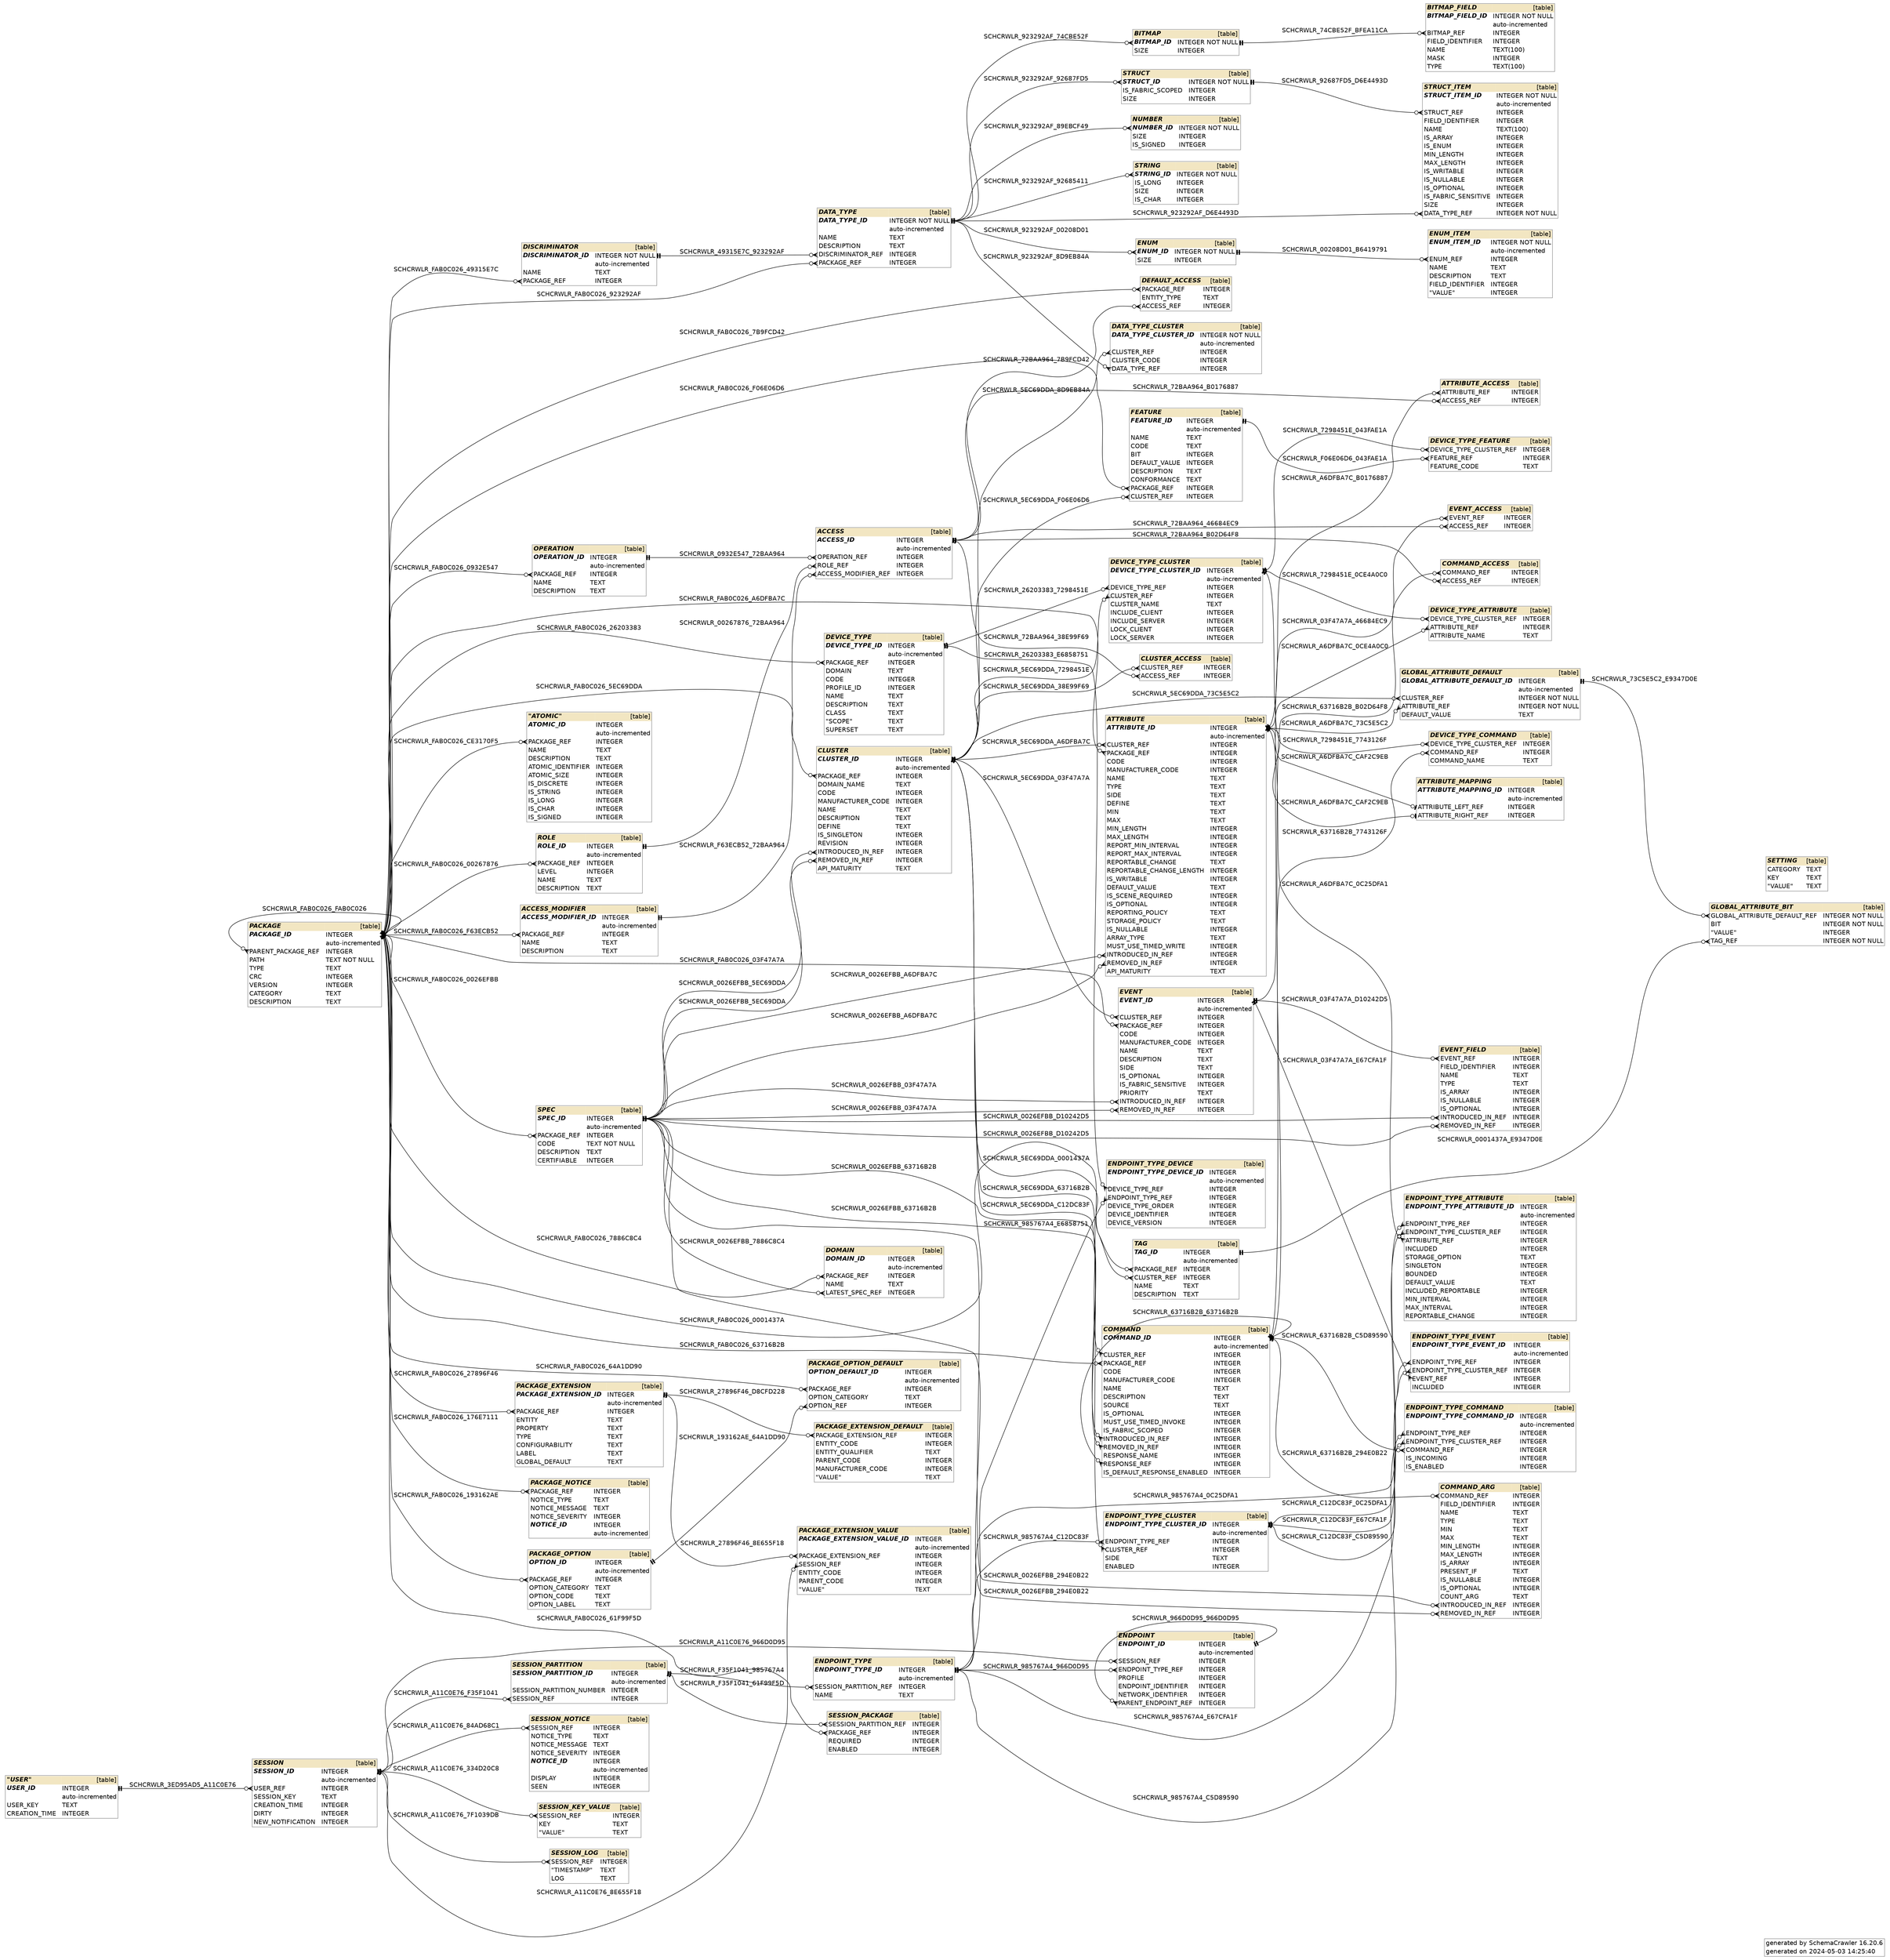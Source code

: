digraph "SchemaCrawler_Diagram" {

  graph [
    fontname="Helvetica"
    labeljust="r"
    rankdir="RL"

  ];
  
  node [
    fontname="Helvetica"
    shape="none"

  ];
  
  edge [
    fontname="Helvetica"

  ];


  /* Title Block -=-=-=-=-=-=-=-=-=-=-=-=-=- */
  graph [ 
    label=<
      <table border="1" cellborder="0" cellspacing="0" color="#888888">
	<tr>
		<td align='right'>generated by</td>
		<td align='left'>SchemaCrawler 16.20.6</td>
	</tr>
	<tr>
		<td align='right'>generated on</td>
		<td align='left'>2024-05-03 14:25:40</td>
	</tr>
      </table>
    >
  ];

  /* ACCESS -=-=-=-=-=-=-=-=-=-=-=-=-=- */
  "access_72bb1dc3" [
    label=<
      <table border="1" cellborder="0" cellspacing="0" color="#888888">
	<tr>
		<td colspan='2' bgcolor='#F2E6C2' align='left'><b><i>ACCESS</i></b></td>
		<td bgcolor='#F2E6C2' align='right'>[table]</td>
	</tr>
	<tr>
		<td port='access_id_cb03473.start' align='left'><b><i>ACCESS_ID</i></b></td>
		<td align='left'> </td>
		<td port='access_id_cb03473.end' align='left'>INTEGER</td>
	</tr>
	<tr>
		<td align='left'></td>
		<td align='left'> </td>
		<td align='left'>auto-incremented</td>
	</tr>
	<tr>
		<td port='operation_ref_a3f5f018.start' align='left'>OPERATION_REF</td>
		<td align='left'> </td>
		<td port='operation_ref_a3f5f018.end' align='left'>INTEGER</td>
	</tr>
	<tr>
		<td port='role_ref_37e53c7.start' align='left'>ROLE_REF</td>
		<td align='left'> </td>
		<td port='role_ref_37e53c7.end' align='left'>INTEGER</td>
	</tr>
	<tr>
		<td port='access_modifier_ref_bd39d8a3.start' align='left'>ACCESS_MODIFIER_REF</td>
		<td align='left'> </td>
		<td port='access_modifier_ref_bd39d8a3.end' align='left'>INTEGER</td>
	</tr>
      </table>
    >
  ];

  "attribute_access_b017dce6":"access_ref_2bcf82f2.start":w -> "access_72bb1dc3":"access_id_cb03473.end":e [label=<SCHCRWLR_72BAA964_B0176887> style="solid" dir="both" arrowhead="teetee" arrowtail="crowodot"];
  "cluster_access_38ea13c8":"access_ref_bd442850.start":w -> "access_72bb1dc3":"access_id_cb03473.end":e [label=<SCHCRWLR_72BAA964_38E99F69> style="solid" dir="both" arrowhead="teetee" arrowtail="crowodot"];
  "command_access_b02dd957":"access_ref_2e7914a1.start":w -> "access_72bb1dc3":"access_id_cb03473.end":e [label=<SCHCRWLR_72BAA964_B02D64F8> style="solid" dir="both" arrowhead="teetee" arrowtail="crowodot"];
  "default_access_7ba041a1":"access_ref_d153b597.start":w -> "access_72bb1dc3":"access_id_cb03473.end":e [label=<SCHCRWLR_72BAA964_7B9FCD42> style="solid" dir="both" arrowhead="teetee" arrowtail="crowodot"];
  "event_access_4668c328":"access_ref_5f9b64f0.start":w -> "access_72bb1dc3":"access_id_cb03473.end":e [label=<SCHCRWLR_72BAA964_46684EC9> style="solid" dir="both" arrowhead="teetee" arrowtail="crowodot"];


  /* ACCESS_MODIFIER -=-=-=-=-=-=-=-=-=-=-=-=-=- */
  "access_modifier_f63f3fb1" [
    label=<
      <table border="1" cellborder="0" cellspacing="0" color="#888888">
	<tr>
		<td colspan='2' bgcolor='#F2E6C2' align='left'><b><i>ACCESS_MODIFIER</i></b></td>
		<td bgcolor='#F2E6C2' align='right'>[table]</td>
	</tr>
	<tr>
		<td port='access_modifier_id_a718bf97.start' align='left'><b><i>ACCESS_MODIFIER_ID</i></b></td>
		<td align='left'> </td>
		<td port='access_modifier_id_a718bf97.end' align='left'>INTEGER</td>
	</tr>
	<tr>
		<td align='left'></td>
		<td align='left'> </td>
		<td align='left'>auto-incremented</td>
	</tr>
	<tr>
		<td port='package_ref_883d5f49.start' align='left'>PACKAGE_REF</td>
		<td align='left'> </td>
		<td port='package_ref_883d5f49.end' align='left'>INTEGER</td>
	</tr>
	<tr>
		<td port='name_d1cd28fa.start' align='left'>NAME</td>
		<td align='left'> </td>
		<td port='name_d1cd28fa.end' align='left'>TEXT</td>
	</tr>
	<tr>
		<td port='description_eb31ce4b.start' align='left'>DESCRIPTION</td>
		<td align='left'> </td>
		<td port='description_eb31ce4b.end' align='left'>TEXT</td>
	</tr>
      </table>
    >
  ];

  "access_72bb1dc3":"access_modifier_ref_bd39d8a3.start":w -> "access_modifier_f63f3fb1":"access_modifier_id_a718bf97.end":e [label=<SCHCRWLR_F63ECB52_72BAA964> style="solid" dir="both" arrowhead="teetee" arrowtail="crowodot"];


  /* "ATOMIC" -=-=-=-=-=-=-=-=-=-=-=-=-=- */
  "atomic_73b03e8a" [
    label=<
      <table border="1" cellborder="0" cellspacing="0" color="#888888">
	<tr>
		<td colspan='2' bgcolor='#F2E6C2' align='left'><b><i>"ATOMIC"</i></b></td>
		<td bgcolor='#F2E6C2' align='right'>[table]</td>
	</tr>
	<tr>
		<td port='atomic_id_98308265.start' align='left'><b><i>ATOMIC_ID</i></b></td>
		<td align='left'> </td>
		<td port='atomic_id_98308265.end' align='left'>INTEGER</td>
	</tr>
	<tr>
		<td align='left'></td>
		<td align='left'> </td>
		<td align='left'>auto-incremented</td>
	</tr>
	<tr>
		<td port='package_ref_b8ec3b90.start' align='left'>PACKAGE_REF</td>
		<td align='left'> </td>
		<td port='package_ref_b8ec3b90.end' align='left'>INTEGER</td>
	</tr>
	<tr>
		<td port='name_27c0541.start' align='left'>NAME</td>
		<td align='left'> </td>
		<td port='name_27c0541.end' align='left'>TEXT</td>
	</tr>
	<tr>
		<td port='description_1be0aa92.start' align='left'>DESCRIPTION</td>
		<td align='left'> </td>
		<td port='description_1be0aa92.end' align='left'>TEXT</td>
	</tr>
	<tr>
		<td port='atomic_identifier_2fed3df3.start' align='left'>ATOMIC_IDENTIFIER</td>
		<td align='left'> </td>
		<td port='atomic_identifier_2fed3df3.end' align='left'>INTEGER</td>
	</tr>
	<tr>
		<td port='atomic_size_85b7fc4b.start' align='left'>ATOMIC_SIZE</td>
		<td align='left'> </td>
		<td port='atomic_size_85b7fc4b.end' align='left'>INTEGER</td>
	</tr>
	<tr>
		<td port='is_discrete_efb2f124.start' align='left'>IS_DISCRETE</td>
		<td align='left'> </td>
		<td port='is_discrete_efb2f124.end' align='left'>INTEGER</td>
	</tr>
	<tr>
		<td port='is_string_2bb5177c.start' align='left'>IS_STRING</td>
		<td align='left'> </td>
		<td port='is_string_2bb5177c.end' align='left'>INTEGER</td>
	</tr>
	<tr>
		<td port='is_long_aaff2b27.start' align='left'>IS_LONG</td>
		<td align='left'> </td>
		<td port='is_long_aaff2b27.end' align='left'>INTEGER</td>
	</tr>
	<tr>
		<td port='is_char_aafaf801.start' align='left'>IS_CHAR</td>
		<td align='left'> </td>
		<td port='is_char_aafaf801.end' align='left'>INTEGER</td>
	</tr>
	<tr>
		<td port='is_signed_2b152687.start' align='left'>IS_SIGNED</td>
		<td align='left'> </td>
		<td port='is_signed_2b152687.end' align='left'>INTEGER</td>
	</tr>
      </table>
    >
  ];



  /* ATTRIBUTE -=-=-=-=-=-=-=-=-=-=-=-=-=- */
  "attribute_a6e02edb" [
    label=<
      <table border="1" cellborder="0" cellspacing="0" color="#888888">
	<tr>
		<td colspan='2' bgcolor='#F2E6C2' align='left'><b><i>ATTRIBUTE</i></b></td>
		<td bgcolor='#F2E6C2' align='right'>[table]</td>
	</tr>
	<tr>
		<td port='attribute_id_82ad7e43.start' align='left'><b><i>ATTRIBUTE_ID</i></b></td>
		<td align='left'> </td>
		<td port='attribute_id_82ad7e43.end' align='left'>INTEGER</td>
	</tr>
	<tr>
		<td align='left'></td>
		<td align='left'> </td>
		<td align='left'>auto-incremented</td>
	</tr>
	<tr>
		<td port='cluster_ref_71823913.start' align='left'>CLUSTER_REF</td>
		<td align='left'> </td>
		<td port='cluster_ref_71823913.end' align='left'>INTEGER</td>
	</tr>
	<tr>
		<td port='package_ref_ebba555f.start' align='left'>PACKAGE_REF</td>
		<td align='left'> </td>
		<td port='package_ref_ebba555f.end' align='left'>INTEGER</td>
	</tr>
	<tr>
		<td port='code_35455272.start' align='left'>CODE</td>
		<td align='left'> </td>
		<td port='code_35455272.end' align='left'>INTEGER</td>
	</tr>
	<tr>
		<td port='manufacturer_code_bdd6ba20.start' align='left'>MANUFACTURER_CODE</td>
		<td align='left'> </td>
		<td port='manufacturer_code_bdd6ba20.end' align='left'>INTEGER</td>
	</tr>
	<tr>
		<td port='name_354a1f10.start' align='left'>NAME</td>
		<td align='left'> </td>
		<td port='name_354a1f10.end' align='left'>TEXT</td>
	</tr>
	<tr>
		<td port='type_354d33bf.start' align='left'>TYPE</td>
		<td align='left'> </td>
		<td port='type_354d33bf.end' align='left'>TEXT</td>
	</tr>
	<tr>
		<td port='side_354c81dc.start' align='left'>SIDE</td>
		<td align='left'> </td>
		<td port='side_354c81dc.end' align='left'>TEXT</td>
	</tr>
	<tr>
		<td port='define_ad1c7a40.start' align='left'>DEFINE</td>
		<td align='left'> </td>
		<td port='define_ad1c7a40.end' align='left'>TEXT</td>
	</tr>
	<tr>
		<td port='min_3526d6b7.start' align='left'>MIN</td>
		<td align='left'> </td>
		<td port='min_3526d6b7.end' align='left'>TEXT</td>
	</tr>
	<tr>
		<td port='max_3526d5c9.start' align='left'>MAX</td>
		<td align='left'> </td>
		<td port='max_3526d5c9.end' align='left'>TEXT</td>
	</tr>
	<tr>
		<td port='min_length_c46d3218.start' align='left'>MIN_LENGTH</td>
		<td align='left'> </td>
		<td port='min_length_c46d3218.end' align='left'>INTEGER</td>
	</tr>
	<tr>
		<td port='max_length_31157ac6.start' align='left'>MAX_LENGTH</td>
		<td align='left'> </td>
		<td port='max_length_31157ac6.end' align='left'>INTEGER</td>
	</tr>
	<tr>
		<td port='report_min_interval_d3e295e2.start' align='left'>REPORT_MIN_INTERVAL</td>
		<td align='left'> </td>
		<td port='report_min_interval_d3e295e2.end' align='left'>INTEGER</td>
	</tr>
	<tr>
		<td port='report_max_interval_b79b6b10.start' align='left'>REPORT_MAX_INTERVAL</td>
		<td align='left'> </td>
		<td port='report_max_interval_b79b6b10.end' align='left'>INTEGER</td>
	</tr>
	<tr>
		<td port='reportable_change_7100f906.start' align='left'>REPORTABLE_CHANGE</td>
		<td align='left'> </td>
		<td port='reportable_change_7100f906.end' align='left'>TEXT</td>
	</tr>
	<tr>
		<td port='reportable_change_length_55c5a8e9.start' align='left'>REPORTABLE_CHANGE_LENGTH</td>
		<td align='left'> </td>
		<td port='reportable_change_length_55c5a8e9.end' align='left'>INTEGER</td>
	</tr>
	<tr>
		<td port='is_writable_a426c79a.start' align='left'>IS_WRITABLE</td>
		<td align='left'> </td>
		<td port='is_writable_a426c79a.end' align='left'>INTEGER</td>
	</tr>
	<tr>
		<td port='default_value_74182e38.start' align='left'>DEFAULT_VALUE</td>
		<td align='left'> </td>
		<td port='default_value_74182e38.end' align='left'>TEXT</td>
	</tr>
	<tr>
		<td port='is_scene_required_bc783e4c.start' align='left'>IS_SCENE_REQUIRED</td>
		<td align='left'> </td>
		<td port='is_scene_required_bc783e4c.end' align='left'>INTEGER</td>
	</tr>
	<tr>
		<td port='is_optional_d81bf5a.start' align='left'>IS_OPTIONAL</td>
		<td align='left'> </td>
		<td port='is_optional_d81bf5a.end' align='left'>INTEGER</td>
	</tr>
	<tr>
		<td port='reporting_policy_3612108.start' align='left'>REPORTING_POLICY</td>
		<td align='left'> </td>
		<td port='reporting_policy_3612108.end' align='left'>TEXT</td>
	</tr>
	<tr>
		<td port='storage_policy_17e1a81b.start' align='left'>STORAGE_POLICY</td>
		<td align='left'> </td>
		<td port='storage_policy_17e1a81b.end' align='left'>TEXT</td>
	</tr>
	<tr>
		<td port='is_nullable_a09cb35b.start' align='left'>IS_NULLABLE</td>
		<td align='left'> </td>
		<td port='is_nullable_a09cb35b.end' align='left'>INTEGER</td>
	</tr>
	<tr>
		<td port='array_type_b8dee05.start' align='left'>ARRAY_TYPE</td>
		<td align='left'> </td>
		<td port='array_type_b8dee05.end' align='left'>TEXT</td>
	</tr>
	<tr>
		<td port='must_use_timed_write_1806c40e.start' align='left'>MUST_USE_TIMED_WRITE</td>
		<td align='left'> </td>
		<td port='must_use_timed_write_1806c40e.end' align='left'>INTEGER</td>
	</tr>
	<tr>
		<td port='introduced_in_ref_7a931938.start' align='left'>INTRODUCED_IN_REF</td>
		<td align='left'> </td>
		<td port='introduced_in_ref_7a931938.end' align='left'>INTEGER</td>
	</tr>
	<tr>
		<td port='removed_in_ref_dbea17bd.start' align='left'>REMOVED_IN_REF</td>
		<td align='left'> </td>
		<td port='removed_in_ref_dbea17bd.end' align='left'>INTEGER</td>
	</tr>
	<tr>
		<td port='api_maturity_a069c8bb.start' align='left'>API_MATURITY</td>
		<td align='left'> </td>
		<td port='api_maturity_a069c8bb.end' align='left'>TEXT</td>
	</tr>
      </table>
    >
  ];

  "attribute_access_b017dce6":"attribute_ref_b656480a.start":w -> "attribute_a6e02edb":"attribute_id_82ad7e43.end":e [label=<SCHCRWLR_A6DFBA7C_B0176887> style="solid" dir="both" arrowhead="teetee" arrowtail="crowodot"];
  "device_type_attribute_ce5151f":"attribute_ref_f33016f1.start":w -> "attribute_a6e02edb":"attribute_id_82ad7e43.end":e [label=<SCHCRWLR_A6DFBA7C_0CE4A0C0> style="solid" dir="both" arrowhead="teetee" arrowtail="crowodot"];
  "endpoint_type_attribute_c265400":"attribute_ref_dc16b430.start":w -> "attribute_a6e02edb":"attribute_id_82ad7e43.end":e [label=<SCHCRWLR_A6DFBA7C_0C25DFA1> style="solid" dir="both" arrowhead="teetee" arrowtail="crowodot"];
  "global_attribute_default_73c65a21":"attribute_ref_6877722f.start":w -> "attribute_a6e02edb":"attribute_id_82ad7e43.end":e [label=<SCHCRWLR_A6DFBA7C_73C5E5C2> style="solid" dir="both" arrowhead="teetee" arrowtail="crowodot"];
  "attribute_mapping_caf33e4a":"attribute_left_ref_81c4b594.start":w -> "attribute_a6e02edb":"attribute_id_82ad7e43.end":e [label=<SCHCRWLR_A6DFBA7C_CAF2C9EB> style="solid" dir="both" arrowhead="teetee" arrowtail="teeodot"];
  "attribute_mapping_caf33e4a":"attribute_right_ref_a8202ca3.start":w -> "attribute_a6e02edb":"attribute_id_82ad7e43.end":e [label=<SCHCRWLR_A6DFBA7C_CAF2C9EB> style="solid" dir="both" arrowhead="teetee" arrowtail="teeodot"];


  /* ATTRIBUTE_ACCESS -=-=-=-=-=-=-=-=-=-=-=-=-=- */
  "attribute_access_b017dce6" [
    label=<
      <table border="1" cellborder="0" cellspacing="0" color="#888888">
	<tr>
		<td colspan='2' bgcolor='#F2E6C2' align='left'><b><i>ATTRIBUTE_ACCESS</i></b></td>
		<td bgcolor='#F2E6C2' align='right'>[table]</td>
	</tr>
	<tr>
		<td port='attribute_ref_b656480a.start' align='left'>ATTRIBUTE_REF</td>
		<td align='left'> </td>
		<td port='attribute_ref_b656480a.end' align='left'>INTEGER</td>
	</tr>
	<tr>
		<td port='access_ref_2bcf82f2.start' align='left'>ACCESS_REF</td>
		<td align='left'> </td>
		<td port='access_ref_2bcf82f2.end' align='left'>INTEGER</td>
	</tr>
      </table>
    >
  ];



  /* ATTRIBUTE_MAPPING -=-=-=-=-=-=-=-=-=-=-=-=-=- */
  "attribute_mapping_caf33e4a" [
    label=<
      <table border="1" cellborder="0" cellspacing="0" color="#888888">
	<tr>
		<td colspan='2' bgcolor='#F2E6C2' align='left'><b><i>ATTRIBUTE_MAPPING</i></b></td>
		<td bgcolor='#F2E6C2' align='right'>[table]</td>
	</tr>
	<tr>
		<td port='attribute_mapping_id_e70d62e5.start' align='left'><b><i>ATTRIBUTE_MAPPING_ID</i></b></td>
		<td align='left'> </td>
		<td port='attribute_mapping_id_e70d62e5.end' align='left'>INTEGER</td>
	</tr>
	<tr>
		<td align='left'></td>
		<td align='left'> </td>
		<td align='left'>auto-incremented</td>
	</tr>
	<tr>
		<td port='attribute_left_ref_81c4b594.start' align='left'>ATTRIBUTE_LEFT_REF</td>
		<td align='left'> </td>
		<td port='attribute_left_ref_81c4b594.end' align='left'>INTEGER</td>
	</tr>
	<tr>
		<td port='attribute_right_ref_a8202ca3.start' align='left'>ATTRIBUTE_RIGHT_REF</td>
		<td align='left'> </td>
		<td port='attribute_right_ref_a8202ca3.end' align='left'>INTEGER</td>
	</tr>
      </table>
    >
  ];



  /* BITMAP -=-=-=-=-=-=-=-=-=-=-=-=-=- */
  "bitmap_74cc598e" [
    label=<
      <table border="1" cellborder="0" cellspacing="0" color="#888888">
	<tr>
		<td colspan='2' bgcolor='#F2E6C2' align='left'><b><i>BITMAP</i></b></td>
		<td bgcolor='#F2E6C2' align='right'>[table]</td>
	</tr>
	<tr>
		<td port='bitmap_id_e0439e5d.start' align='left'><b><i>BITMAP_ID</i></b></td>
		<td align='left'> </td>
		<td port='bitmap_id_e0439e5d.end' align='left'>INTEGER NOT NULL</td>
	</tr>
	<tr>
		<td port='size_24e5b033.start' align='left'>SIZE</td>
		<td align='left'> </td>
		<td port='size_24e5b033.end' align='left'>INTEGER</td>
	</tr>
      </table>
    >
  ];

  "bitmap_field_bfea8629":"bitmap_ref_f27a605a.start":w -> "bitmap_74cc598e":"bitmap_id_e0439e5d.end":e [label=<SCHCRWLR_74CBE52F_BFEA11CA> style="solid" dir="both" arrowhead="teetee" arrowtail="crowodot"];


  /* BITMAP_FIELD -=-=-=-=-=-=-=-=-=-=-=-=-=- */
  "bitmap_field_bfea8629" [
    label=<
      <table border="1" cellborder="0" cellspacing="0" color="#888888">
	<tr>
		<td colspan='2' bgcolor='#F2E6C2' align='left'><b><i>BITMAP_FIELD</i></b></td>
		<td bgcolor='#F2E6C2' align='right'>[table]</td>
	</tr>
	<tr>
		<td port='bitmap_field_id_8553cea7.start' align='left'><b><i>BITMAP_FIELD_ID</i></b></td>
		<td align='left'> </td>
		<td port='bitmap_field_id_8553cea7.end' align='left'>INTEGER NOT NULL</td>
	</tr>
	<tr>
		<td align='left'></td>
		<td align='left'> </td>
		<td align='left'>auto-incremented</td>
	</tr>
	<tr>
		<td port='bitmap_ref_f27a605a.start' align='left'>BITMAP_REF</td>
		<td align='left'> </td>
		<td port='bitmap_ref_f27a605a.end' align='left'>INTEGER</td>
	</tr>
	<tr>
		<td port='field_identifier_43085825.start' align='left'>FIELD_IDENTIFIER</td>
		<td align='left'> </td>
		<td port='field_identifier_43085825.end' align='left'>INTEGER</td>
	</tr>
	<tr>
		<td port='name_3d8ab182.start' align='left'>NAME</td>
		<td align='left'> </td>
		<td port='name_3d8ab182.end' align='left'>TEXT(100)</td>
	</tr>
	<tr>
		<td port='mask_3d8a3de3.start' align='left'>MASK</td>
		<td align='left'> </td>
		<td port='mask_3d8a3de3.end' align='left'>INTEGER</td>
	</tr>
	<tr>
		<td port='type_3d8dc631.start' align='left'>TYPE</td>
		<td align='left'> </td>
		<td port='type_3d8dc631.end' align='left'>TEXT(100)</td>
	</tr>
      </table>
    >
  ];



  /* CLUSTER -=-=-=-=-=-=-=-=-=-=-=-=-=- */
  "cluster_5ec71239" [
    label=<
      <table border="1" cellborder="0" cellspacing="0" color="#888888">
	<tr>
		<td colspan='2' bgcolor='#F2E6C2' align='left'><b><i>CLUSTER</i></b></td>
		<td bgcolor='#F2E6C2' align='right'>[table]</td>
	</tr>
	<tr>
		<td port='cluster_id_a557fe87.start' align='left'><b><i>CLUSTER_ID</i></b></td>
		<td align='left'> </td>
		<td port='cluster_id_a557fe87.end' align='left'>INTEGER</td>
	</tr>
	<tr>
		<td align='left'></td>
		<td align='left'> </td>
		<td align='left'>auto-incremented</td>
	</tr>
	<tr>
		<td port='package_ref_30afddc1.start' align='left'>PACKAGE_REF</td>
		<td align='left'> </td>
		<td port='package_ref_30afddc1.end' align='left'>INTEGER</td>
	</tr>
	<tr>
		<td port='domain_name_266720d.start' align='left'>DOMAIN_NAME</td>
		<td align='left'> </td>
		<td port='domain_name_266720d.end' align='left'>TEXT</td>
	</tr>
	<tr>
		<td port='code_7a3adad4.start' align='left'>CODE</td>
		<td align='left'> </td>
		<td port='code_7a3adad4.end' align='left'>INTEGER</td>
	</tr>
	<tr>
		<td port='manufacturer_code_2cc4282.start' align='left'>MANUFACTURER_CODE</td>
		<td align='left'> </td>
		<td port='manufacturer_code_2cc4282.end' align='left'>INTEGER</td>
	</tr>
	<tr>
		<td port='name_7a3fa772.start' align='left'>NAME</td>
		<td align='left'> </td>
		<td port='name_7a3fa772.end' align='left'>TEXT</td>
	</tr>
	<tr>
		<td port='description_93a44cc3.start' align='left'>DESCRIPTION</td>
		<td align='left'> </td>
		<td port='description_93a44cc3.end' align='left'>TEXT</td>
	</tr>
	<tr>
		<td port='define_f21202a2.start' align='left'>DEFINE</td>
		<td align='left'> </td>
		<td port='define_f21202a2.end' align='left'>TEXT</td>
	</tr>
	<tr>
		<td port='is_singleton_e62dd3fd.start' align='left'>IS_SINGLETON</td>
		<td align='left'> </td>
		<td port='is_singleton_e62dd3fd.end' align='left'>INTEGER</td>
	</tr>
	<tr>
		<td port='revision_9935dcc2.start' align='left'>REVISION</td>
		<td align='left'> </td>
		<td port='revision_9935dcc2.end' align='left'>INTEGER</td>
	</tr>
	<tr>
		<td port='introduced_in_ref_bf88a19a.start' align='left'>INTRODUCED_IN_REF</td>
		<td align='left'> </td>
		<td port='introduced_in_ref_bf88a19a.end' align='left'>INTEGER</td>
	</tr>
	<tr>
		<td port='removed_in_ref_20dfa01f.start' align='left'>REMOVED_IN_REF</td>
		<td align='left'> </td>
		<td port='removed_in_ref_20dfa01f.end' align='left'>INTEGER</td>
	</tr>
	<tr>
		<td port='api_maturity_e55f511d.start' align='left'>API_MATURITY</td>
		<td align='left'> </td>
		<td port='api_maturity_e55f511d.end' align='left'>TEXT</td>
	</tr>
      </table>
    >
  ];

  "attribute_a6e02edb":"cluster_ref_71823913.start":w -> "cluster_5ec71239":"cluster_id_a557fe87.end":e [label=<SCHCRWLR_5EC69DDA_A6DFBA7C> style="solid" dir="both" arrowhead="teetee" arrowtail="crowodot"];
  "cluster_access_38ea13c8":"cluster_ref_20b4f1c6.start":w -> "cluster_5ec71239":"cluster_id_a557fe87.end":e [label=<SCHCRWLR_5EC69DDA_38E99F69> style="solid" dir="both" arrowhead="teetee" arrowtail="crowodot"];
  "command_6371df8a":"cluster_ref_47269e44.start":w -> "cluster_5ec71239":"cluster_id_a557fe87.end":e [label=<SCHCRWLR_5EC69DDA_63716B2B> style="solid" dir="both" arrowhead="teetee" arrowtail="crowodot"];
  "data_type_cluster_8d9f2ca9":"cluster_ref_62a2f505.start":w -> "cluster_5ec71239":"cluster_id_a557fe87.end":e [label=<SCHCRWLR_5EC69DDA_8D9EB84A> style="solid" dir="both" arrowhead="teetee" arrowtail="crowodot"];
  "device_type_cluster_7298b97d":"cluster_ref_1cdb02b1.start":w -> "cluster_5ec71239":"cluster_id_a557fe87.end":e [label=<SCHCRWLR_5EC69DDA_7298451E> style="solid" dir="both" arrowhead="teetee" arrowtail="crowodot"];
  "endpoint_type_cluster_c12e3c9e":"cluster_ref_a0f5e3b0.start":w -> "cluster_5ec71239":"cluster_id_a557fe87.end":e [label=<SCHCRWLR_5EC69DDA_C12DC83F> style="solid" dir="both" arrowhead="teetee" arrowtail="crowodot"];
  "event_3f4eed9":"cluster_ref_b70578d5.start":w -> "cluster_5ec71239":"cluster_id_a557fe87.end":e [label=<SCHCRWLR_5EC69DDA_03F47A7A> style="solid" dir="both" arrowhead="teetee" arrowtail="crowodot"];
  "feature_f06e7b35":"cluster_ref_59bd77f9.start":w -> "cluster_5ec71239":"cluster_id_a557fe87.end":e [label=<SCHCRWLR_5EC69DDA_F06E06D6> style="solid" dir="both" arrowhead="teetee" arrowtail="crowodot"];
  "global_attribute_default_73c65a21":"cluster_ref_4161768d.start":w -> "cluster_5ec71239":"cluster_id_a557fe87.end":e [label=<SCHCRWLR_5EC69DDA_73C5E5C2> style="solid" dir="both" arrowhead="teetee" arrowtail="crowodot"];
  "tag_1b7d9":"cluster_ref_3c91cfd5.start":w -> "cluster_5ec71239":"cluster_id_a557fe87.end":e [label=<SCHCRWLR_5EC69DDA_0001437A> style="solid" dir="both" arrowhead="teetee" arrowtail="crowodot"];


  /* CLUSTER_ACCESS -=-=-=-=-=-=-=-=-=-=-=-=-=- */
  "cluster_access_38ea13c8" [
    label=<
      <table border="1" cellborder="0" cellspacing="0" color="#888888">
	<tr>
		<td colspan='2' bgcolor='#F2E6C2' align='left'><b><i>CLUSTER_ACCESS</i></b></td>
		<td bgcolor='#F2E6C2' align='right'>[table]</td>
	</tr>
	<tr>
		<td port='cluster_ref_20b4f1c6.start' align='left'>CLUSTER_REF</td>
		<td align='left'> </td>
		<td port='cluster_ref_20b4f1c6.end' align='left'>INTEGER</td>
	</tr>
	<tr>
		<td port='access_ref_bd442850.start' align='left'>ACCESS_REF</td>
		<td align='left'> </td>
		<td port='access_ref_bd442850.end' align='left'>INTEGER</td>
	</tr>
      </table>
    >
  ];



  /* COMMAND -=-=-=-=-=-=-=-=-=-=-=-=-=- */
  "command_6371df8a" [
    label=<
      <table border="1" cellborder="0" cellspacing="0" color="#888888">
	<tr>
		<td colspan='2' bgcolor='#F2E6C2' align='left'><b><i>COMMAND</i></b></td>
		<td bgcolor='#F2E6C2' align='right'>[table]</td>
	</tr>
	<tr>
		<td port='command_id_5671c065.start' align='left'><b><i>COMMAND_ID</i></b></td>
		<td align='left'> </td>
		<td port='command_id_5671c065.end' align='left'>INTEGER</td>
	</tr>
	<tr>
		<td align='left'></td>
		<td align='left'> </td>
		<td align='left'>auto-incremented</td>
	</tr>
	<tr>
		<td port='cluster_ref_47269e44.start' align='left'>CLUSTER_REF</td>
		<td align='left'> </td>
		<td port='cluster_ref_47269e44.end' align='left'>INTEGER</td>
	</tr>
	<tr>
		<td port='package_ref_c15eba90.start' align='left'>PACKAGE_REF</td>
		<td align='left'> </td>
		<td port='package_ref_c15eba90.end' align='left'>INTEGER</td>
	</tr>
	<tr>
		<td port='code_ae9b7a3.start' align='left'>CODE</td>
		<td align='left'> </td>
		<td port='code_ae9b7a3.end' align='left'>INTEGER</td>
	</tr>
	<tr>
		<td port='manufacturer_code_937b1f51.start' align='left'>MANUFACTURER_CODE</td>
		<td align='left'> </td>
		<td port='manufacturer_code_937b1f51.end' align='left'>INTEGER</td>
	</tr>
	<tr>
		<td port='name_aee8441.start' align='left'>NAME</td>
		<td align='left'> </td>
		<td port='name_aee8441.end' align='left'>TEXT</td>
	</tr>
	<tr>
		<td port='description_24532992.start' align='left'>DESCRIPTION</td>
		<td align='left'> </td>
		<td port='description_24532992.end' align='left'>TEXT</td>
	</tr>
	<tr>
		<td port='source_9ced6dd1.start' align='left'>SOURCE</td>
		<td align='left'> </td>
		<td port='source_9ced6dd1.end' align='left'>TEXT</td>
	</tr>
	<tr>
		<td port='is_optional_e326248b.start' align='left'>IS_OPTIONAL</td>
		<td align='left'> </td>
		<td port='is_optional_e326248b.end' align='left'>INTEGER</td>
	</tr>
	<tr>
		<td port='must_use_timed_invoke_6bf58ba4.start' align='left'>MUST_USE_TIMED_INVOKE</td>
		<td align='left'> </td>
		<td port='must_use_timed_invoke_6bf58ba4.end' align='left'>INTEGER</td>
	</tr>
	<tr>
		<td port='is_fabric_scoped_c99894cb.start' align='left'>IS_FABRIC_SCOPED</td>
		<td align='left'> </td>
		<td port='is_fabric_scoped_c99894cb.end' align='left'>INTEGER</td>
	</tr>
	<tr>
		<td port='introduced_in_ref_50377e69.start' align='left'>INTRODUCED_IN_REF</td>
		<td align='left'> </td>
		<td port='introduced_in_ref_50377e69.end' align='left'>INTEGER</td>
	</tr>
	<tr>
		<td port='removed_in_ref_b18e7cee.start' align='left'>REMOVED_IN_REF</td>
		<td align='left'> </td>
		<td port='removed_in_ref_b18e7cee.end' align='left'>INTEGER</td>
	</tr>
	<tr>
		<td port='response_name_2a39b97f.start' align='left'>RESPONSE_NAME</td>
		<td align='left'> </td>
		<td port='response_name_2a39b97f.end' align='left'>INTEGER</td>
	</tr>
	<tr>
		<td port='response_ref_eac5792b.start' align='left'>RESPONSE_REF</td>
		<td align='left'> </td>
		<td port='response_ref_eac5792b.end' align='left'>INTEGER</td>
	</tr>
	<tr>
		<td port='is_default_response_enabled_d796b6ac.start' align='left'>IS_DEFAULT_RESPONSE_ENABLED</td>
		<td align='left'> </td>
		<td port='is_default_response_enabled_d796b6ac.end' align='left'>INTEGER</td>
	</tr>
      </table>
    >
  ];

  "command_6371df8a":"response_ref_eac5792b.start":w -> "command_6371df8a":"command_id_5671c065.end":e [label=<SCHCRWLR_63716B2B_63716B2B> style="solid" dir="both" arrowhead="teetee" arrowtail="crowodot"];
  "command_access_b02dd957":"command_ref_7edb9ae8.start":w -> "command_6371df8a":"command_id_5671c065.end":e [label=<SCHCRWLR_63716B2B_B02D64F8> style="solid" dir="both" arrowhead="teetee" arrowtail="crowodot"];
  "command_arg_294e7f81":"command_ref_29cfb9fe.start":w -> "command_6371df8a":"command_id_5671c065.end":e [label=<SCHCRWLR_63716B2B_294E0B22> style="solid" dir="both" arrowhead="teetee" arrowtail="crowodot"];
  "device_type_command_774386ce":"command_ref_9a7b9c51.start":w -> "command_6371df8a":"command_id_5671c065.end":e [label=<SCHCRWLR_63716B2B_7743126F> style="solid" dir="both" arrowhead="teetee" arrowtail="crowodot"];
  "endpoint_type_command_c5d909ef":"command_ref_1e967d50.start":w -> "command_6371df8a":"command_id_5671c065.end":e [label=<SCHCRWLR_63716B2B_C5D89590> style="solid" dir="both" arrowhead="teetee" arrowtail="crowodot"];


  /* COMMAND_ACCESS -=-=-=-=-=-=-=-=-=-=-=-=-=- */
  "command_access_b02dd957" [
    label=<
      <table border="1" cellborder="0" cellspacing="0" color="#888888">
	<tr>
		<td colspan='2' bgcolor='#F2E6C2' align='left'><b><i>COMMAND_ACCESS</i></b></td>
		<td bgcolor='#F2E6C2' align='right'>[table]</td>
	</tr>
	<tr>
		<td port='command_ref_7edb9ae8.start' align='left'>COMMAND_REF</td>
		<td align='left'> </td>
		<td port='command_ref_7edb9ae8.end' align='left'>INTEGER</td>
	</tr>
	<tr>
		<td port='access_ref_2e7914a1.start' align='left'>ACCESS_REF</td>
		<td align='left'> </td>
		<td port='access_ref_2e7914a1.end' align='left'>INTEGER</td>
	</tr>
      </table>
    >
  ];



  /* COMMAND_ARG -=-=-=-=-=-=-=-=-=-=-=-=-=- */
  "command_arg_294e7f81" [
    label=<
      <table border="1" cellborder="0" cellspacing="0" color="#888888">
	<tr>
		<td colspan='2' bgcolor='#F2E6C2' align='left'><b><i>COMMAND_ARG</i></b></td>
		<td bgcolor='#F2E6C2' align='right'>[table]</td>
	</tr>
	<tr>
		<td port='command_ref_29cfb9fe.start' align='left'>COMMAND_REF</td>
		<td align='left'> </td>
		<td port='command_ref_29cfb9fe.end' align='left'>INTEGER</td>
	</tr>
	<tr>
		<td port='field_identifier_62389cd.start' align='left'>FIELD_IDENTIFIER</td>
		<td align='left'> </td>
		<td port='field_identifier_62389cd.end' align='left'>INTEGER</td>
	</tr>
	<tr>
		<td port='name_a5e32a.start' align='left'>NAME</td>
		<td align='left'> </td>
		<td port='name_a5e32a.end' align='left'>TEXT</td>
	</tr>
	<tr>
		<td port='type_a8f7d9.start' align='left'>TYPE</td>
		<td align='left'> </td>
		<td port='type_a8f7d9.end' align='left'>TEXT</td>
	</tr>
	<tr>
		<td port='min_829ad1.start' align='left'>MIN</td>
		<td align='left'> </td>
		<td port='min_829ad1.end' align='left'>TEXT</td>
	</tr>
	<tr>
		<td port='max_8299e3.start' align='left'>MAX</td>
		<td align='left'> </td>
		<td port='max_8299e3.end' align='left'>TEXT</td>
	</tr>
	<tr>
		<td port='min_length_8fc8f632.start' align='left'>MIN_LENGTH</td>
		<td align='left'> </td>
		<td port='min_length_8fc8f632.end' align='left'>INTEGER</td>
	</tr>
	<tr>
		<td port='max_length_fc713ee0.start' align='left'>MAX_LENGTH</td>
		<td align='left'> </td>
		<td port='max_length_fc713ee0.end' align='left'>INTEGER</td>
	</tr>
	<tr>
		<td port='is_array_6c334f83.start' align='left'>IS_ARRAY</td>
		<td align='left'> </td>
		<td port='is_array_6c334f83.end' align='left'>INTEGER</td>
	</tr>
	<tr>
		<td port='present_if_75e7cfe0.start' align='left'>PRESENT_IF</td>
		<td align='left'> </td>
		<td port='present_if_75e7cfe0.end' align='left'>TEXT</td>
	</tr>
	<tr>
		<td port='is_nullable_6bf87775.start' align='left'>IS_NULLABLE</td>
		<td align='left'> </td>
		<td port='is_nullable_6bf87775.end' align='left'>INTEGER</td>
	</tr>
	<tr>
		<td port='is_optional_d8dd8374.start' align='left'>IS_OPTIONAL</td>
		<td align='left'> </td>
		<td port='is_optional_d8dd8374.end' align='left'>INTEGER</td>
	</tr>
	<tr>
		<td port='count_arg_f73ee785.start' align='left'>COUNT_ARG</td>
		<td align='left'> </td>
		<td port='count_arg_f73ee785.end' align='left'>TEXT</td>
	</tr>
	<tr>
		<td port='introduced_in_ref_45eedd52.start' align='left'>INTRODUCED_IN_REF</td>
		<td align='left'> </td>
		<td port='introduced_in_ref_45eedd52.end' align='left'>INTEGER</td>
	</tr>
	<tr>
		<td port='removed_in_ref_a745dbd7.start' align='left'>REMOVED_IN_REF</td>
		<td align='left'> </td>
		<td port='removed_in_ref_a745dbd7.end' align='left'>INTEGER</td>
	</tr>
      </table>
    >
  ];



  /* DATA_TYPE -=-=-=-=-=-=-=-=-=-=-=-=-=- */
  "data_type_9233070e" [
    label=<
      <table border="1" cellborder="0" cellspacing="0" color="#888888">
	<tr>
		<td colspan='2' bgcolor='#F2E6C2' align='left'><b><i>DATA_TYPE</i></b></td>
		<td bgcolor='#F2E6C2' align='right'>[table]</td>
	</tr>
	<tr>
		<td port='data_type_id_df6b035d.start' align='left'><b><i>DATA_TYPE_ID</i></b></td>
		<td align='left'> </td>
		<td port='data_type_id_df6b035d.end' align='left'>INTEGER NOT NULL</td>
	</tr>
	<tr>
		<td align='left'></td>
		<td align='left'> </td>
		<td align='left'>auto-incremented</td>
	</tr>
	<tr>
		<td port='name_b4524d3d.start' align='left'>NAME</td>
		<td align='left'> </td>
		<td port='name_b4524d3d.end' align='left'>TEXT</td>
	</tr>
	<tr>
		<td port='description_cdb6f28e.start' align='left'>DESCRIPTION</td>
		<td align='left'> </td>
		<td port='description_cdb6f28e.end' align='left'>TEXT</td>
	</tr>
	<tr>
		<td port='discriminator_ref_308006e2.start' align='left'>DISCRIMINATOR_REF</td>
		<td align='left'> </td>
		<td port='discriminator_ref_308006e2.end' align='left'>INTEGER</td>
	</tr>
	<tr>
		<td port='package_ref_6ac2838c.start' align='left'>PACKAGE_REF</td>
		<td align='left'> </td>
		<td port='package_ref_6ac2838c.end' align='left'>INTEGER</td>
	</tr>
      </table>
    >
  ];

  "bitmap_74cc598e":"bitmap_id_e0439e5d.start":w -> "data_type_9233070e":"data_type_id_df6b035d.end":e [label=<SCHCRWLR_923292AF_74CBE52F> style="solid" dir="both" arrowhead="teetee" arrowtail="crowodot"];
  "data_type_cluster_8d9f2ca9":"data_type_ref_62ae775a.start":w -> "data_type_9233070e":"data_type_id_df6b035d.end":e [label=<SCHCRWLR_923292AF_8D9EB84A> style="solid" dir="both" arrowhead="teetee" arrowtail="crowodot"];
  "enum_210160":"enum_id_cff95fb9.start":w -> "data_type_9233070e":"data_type_id_df6b035d.end":e [label=<SCHCRWLR_923292AF_00208D01> style="solid" dir="both" arrowhead="teetee" arrowtail="crowodot"];
  "number_89ec43a8":"number_id_bc0c9f29.start":w -> "data_type_9233070e":"data_type_id_df6b035d.end":e [label=<SCHCRWLR_923292AF_89EBCF49> style="solid" dir="both" arrowhead="teetee" arrowtail="crowodot"];
  "string_9268c870":"string_id_55809999.start":w -> "data_type_9233070e":"data_type_id_df6b035d.end":e [label=<SCHCRWLR_923292AF_92685411> style="solid" dir="both" arrowhead="teetee" arrowtail="crowodot"];
  "struct_9268f434":"struct_id_696af411.start":w -> "data_type_9233070e":"data_type_id_df6b035d.end":e [label=<SCHCRWLR_923292AF_92687FD5> style="solid" dir="both" arrowhead="teetee" arrowtail="crowodot"];
  "struct_item_d6e4bd9c":"data_type_ref_421b04c7.start":w -> "data_type_9233070e":"data_type_id_df6b035d.end":e [label=<SCHCRWLR_923292AF_D6E4493D> style="solid" dir="both" arrowhead="teetee" arrowtail="crowodot"];


  /* DATA_TYPE_CLUSTER -=-=-=-=-=-=-=-=-=-=-=-=-=- */
  "data_type_cluster_8d9f2ca9" [
    label=<
      <table border="1" cellborder="0" cellspacing="0" color="#888888">
	<tr>
		<td colspan='2' bgcolor='#F2E6C2' align='left'><b><i>DATA_TYPE_CLUSTER</i></b></td>
		<td bgcolor='#F2E6C2' align='right'>[table]</td>
	</tr>
	<tr>
		<td port='data_type_cluster_id_9fafc1a7.start' align='left'><b><i>DATA_TYPE_CLUSTER_ID</i></b></td>
		<td align='left'> </td>
		<td port='data_type_cluster_id_9fafc1a7.end' align='left'>INTEGER NOT NULL</td>
	</tr>
	<tr>
		<td align='left'></td>
		<td align='left'> </td>
		<td align='left'>auto-incremented</td>
	</tr>
	<tr>
		<td port='cluster_ref_62a2f505.start' align='left'>CLUSTER_REF</td>
		<td align='left'> </td>
		<td port='cluster_ref_62a2f505.end' align='left'>INTEGER</td>
	</tr>
	<tr>
		<td port='cluster_code_7574c1a9.start' align='left'>CLUSTER_CODE</td>
		<td align='left'> </td>
		<td port='cluster_code_7574c1a9.end' align='left'>INTEGER</td>
	</tr>
	<tr>
		<td port='data_type_ref_62ae775a.start' align='left'>DATA_TYPE_REF</td>
		<td align='left'> </td>
		<td port='data_type_ref_62ae775a.end' align='left'>INTEGER</td>
	</tr>
      </table>
    >
  ];



  /* DEFAULT_ACCESS -=-=-=-=-=-=-=-=-=-=-=-=-=- */
  "default_access_7ba041a1" [
    label=<
      <table border="1" cellborder="0" cellspacing="0" color="#888888">
	<tr>
		<td colspan='2' bgcolor='#F2E6C2' align='left'><b><i>DEFAULT_ACCESS</i></b></td>
		<td bgcolor='#F2E6C2' align='right'>[table]</td>
	</tr>
	<tr>
		<td port='package_ref_aefc9b59.start' align='left'>PACKAGE_REF</td>
		<td align='left'> </td>
		<td port='package_ref_aefc9b59.end' align='left'>INTEGER</td>
	</tr>
	<tr>
		<td port='entity_type_c6e3d095.start' align='left'>ENTITY_TYPE</td>
		<td align='left'> </td>
		<td port='entity_type_c6e3d095.end' align='left'>TEXT</td>
	</tr>
	<tr>
		<td port='access_ref_d153b597.start' align='left'>ACCESS_REF</td>
		<td align='left'> </td>
		<td port='access_ref_d153b597.end' align='left'>INTEGER</td>
	</tr>
      </table>
    >
  ];



  /* DEVICE_TYPE -=-=-=-=-=-=-=-=-=-=-=-=-=- */
  "device_type_2620a7e2" [
    label=<
      <table border="1" cellborder="0" cellspacing="0" color="#888888">
	<tr>
		<td colspan='2' bgcolor='#F2E6C2' align='left'><b><i>DEVICE_TYPE</i></b></td>
		<td bgcolor='#F2E6C2' align='right'>[table]</td>
	</tr>
	<tr>
		<td port='device_type_id_5b403bb5.start' align='left'><b><i>DEVICE_TYPE_ID</i></b></td>
		<td align='left'> </td>
		<td port='device_type_id_5b403bb5.end' align='left'>INTEGER</td>
	</tr>
	<tr>
		<td align='left'></td>
		<td align='left'> </td>
		<td align='left'>auto-incremented</td>
	</tr>
	<tr>
		<td port='package_ref_5488fd38.start' align='left'>PACKAGE_REF</td>
		<td align='left'> </td>
		<td port='package_ref_5488fd38.end' align='left'>INTEGER</td>
	</tr>
	<tr>
		<td port='domain_167b1d22.start' align='left'>DOMAIN</td>
		<td align='left'> </td>
		<td port='domain_167b1d22.end' align='left'>TEXT</td>
	</tr>
	<tr>
		<td port='code_9e13fa4b.start' align='left'>CODE</td>
		<td align='left'> </td>
		<td port='code_9e13fa4b.end' align='left'>INTEGER</td>
	</tr>
	<tr>
		<td port='profile_id_7925d3ef.start' align='left'>PROFILE_ID</td>
		<td align='left'> </td>
		<td port='profile_id_7925d3ef.end' align='left'>INTEGER</td>
	</tr>
	<tr>
		<td port='name_9e18c6e9.start' align='left'>NAME</td>
		<td align='left'> </td>
		<td port='name_9e18c6e9.end' align='left'>TEXT</td>
	</tr>
	<tr>
		<td port='description_b77d6c3a.start' align='left'>DESCRIPTION</td>
		<td align='left'> </td>
		<td port='description_b77d6c3a.end' align='left'>TEXT</td>
	</tr>
	<tr>
		<td port='class_a1c805b6.start' align='left'>CLASS</td>
		<td align='left'> </td>
		<td port='class_a1c805b6.end' align='left'>TEXT</td>
	</tr>
	<tr>
		<td port='scope_a2a59a92.start' align='left'>"SCOPE"</td>
		<td align='left'> </td>
		<td port='scope_a2a59a92.end' align='left'>TEXT</td>
	</tr>
	<tr>
		<td port='superset_68de1b65.start' align='left'>SUPERSET</td>
		<td align='left'> </td>
		<td port='superset_68de1b65.end' align='left'>TEXT</td>
	</tr>
      </table>
    >
  ];

  "device_type_cluster_7298b97d":"device_type_ref_ccaf9bda.start":w -> "device_type_2620a7e2":"device_type_id_5b403bb5.end":e [label=<SCHCRWLR_26203383_7298451E> style="solid" dir="both" arrowhead="teetee" arrowtail="crowodot"];
  "endpoint_type_device_e685fbb0":"device_type_ref_d66aa007.start":w -> "device_type_2620a7e2":"device_type_id_5b403bb5.end":e [label=<SCHCRWLR_26203383_E6858751> style="solid" dir="both" arrowhead="teetee" arrowtail="crowodot"];


  /* DEVICE_TYPE_ATTRIBUTE -=-=-=-=-=-=-=-=-=-=-=-=-=- */
  "device_type_attribute_ce5151f" [
    label=<
      <table border="1" cellborder="0" cellspacing="0" color="#888888">
	<tr>
		<td colspan='2' bgcolor='#F2E6C2' align='left'><b><i>DEVICE_TYPE_ATTRIBUTE</i></b></td>
		<td bgcolor='#F2E6C2' align='right'>[table]</td>
	</tr>
	<tr>
		<td port='device_type_cluster_ref_c47e8093.start' align='left'>DEVICE_TYPE_CLUSTER_REF</td>
		<td align='left'> </td>
		<td port='device_type_cluster_ref_c47e8093.end' align='left'>INTEGER</td>
	</tr>
	<tr>
		<td port='attribute_ref_f33016f1.start' align='left'>ATTRIBUTE_REF</td>
		<td align='left'> </td>
		<td port='attribute_ref_f33016f1.end' align='left'>INTEGER</td>
	</tr>
	<tr>
		<td port='attribute_name_9a9a2d2f.start' align='left'>ATTRIBUTE_NAME</td>
		<td align='left'> </td>
		<td port='attribute_name_9a9a2d2f.end' align='left'>TEXT</td>
	</tr>
      </table>
    >
  ];



  /* DEVICE_TYPE_CLUSTER -=-=-=-=-=-=-=-=-=-=-=-=-=- */
  "device_type_cluster_7298b97d" [
    label=<
      <table border="1" cellborder="0" cellspacing="0" color="#888888">
	<tr>
		<td colspan='2' bgcolor='#F2E6C2' align='left'><b><i>DEVICE_TYPE_CLUSTER</i></b></td>
		<td bgcolor='#F2E6C2' align='right'>[table]</td>
	</tr>
	<tr>
		<td port='device_type_cluster_id_665321ff.start' align='left'><b><i>DEVICE_TYPE_CLUSTER_ID</i></b></td>
		<td align='left'> </td>
		<td port='device_type_cluster_id_665321ff.end' align='left'>INTEGER</td>
	</tr>
	<tr>
		<td align='left'></td>
		<td align='left'> </td>
		<td align='left'>auto-incremented</td>
	</tr>
	<tr>
		<td port='device_type_ref_ccaf9bda.start' align='left'>DEVICE_TYPE_REF</td>
		<td align='left'> </td>
		<td port='device_type_ref_ccaf9bda.end' align='left'>INTEGER</td>
	</tr>
	<tr>
		<td port='cluster_ref_1cdb02b1.start' align='left'>CLUSTER_REF</td>
		<td align='left'> </td>
		<td port='cluster_ref_1cdb02b1.end' align='left'>INTEGER</td>
	</tr>
	<tr>
		<td port='cluster_name_2fb19bf3.start' align='left'>CLUSTER_NAME</td>
		<td align='left'> </td>
		<td port='cluster_name_2fb19bf3.end' align='left'>TEXT</td>
	</tr>
	<tr>
		<td port='include_client_c2635185.start' align='left'>INCLUDE_CLIENT</td>
		<td align='left'> </td>
		<td port='include_client_c2635185.end' align='left'>INTEGER</td>
	</tr>
	<tr>
		<td port='include_server_dd528cfd.start' align='left'>INCLUDE_SERVER</td>
		<td align='left'> </td>
		<td port='include_server_dd528cfd.end' align='left'>INTEGER</td>
	</tr>
	<tr>
		<td port='lock_client_cc048782.start' align='left'>LOCK_CLIENT</td>
		<td align='left'> </td>
		<td port='lock_client_cc048782.end' align='left'>INTEGER</td>
	</tr>
	<tr>
		<td port='lock_server_e6f3c2fa.start' align='left'>LOCK_SERVER</td>
		<td align='left'> </td>
		<td port='lock_server_e6f3c2fa.end' align='left'>INTEGER</td>
	</tr>
      </table>
    >
  ];

  "device_type_attribute_ce5151f":"device_type_cluster_ref_c47e8093.start":w -> "device_type_cluster_7298b97d":"device_type_cluster_id_665321ff.end":e [label=<SCHCRWLR_7298451E_0CE4A0C0> style="solid" dir="both" arrowhead="teetee" arrowtail="crowodot"];
  "device_type_command_774386ce":"device_type_cluster_ref_a5ee44c4.start":w -> "device_type_cluster_7298b97d":"device_type_cluster_id_665321ff.end":e [label=<SCHCRWLR_7298451E_7743126F> style="solid" dir="both" arrowhead="teetee" arrowtail="crowodot"];
  "device_type_feature_4402279":"device_type_cluster_ref_b8851e79.start":w -> "device_type_cluster_7298b97d":"device_type_cluster_id_665321ff.end":e [label=<SCHCRWLR_7298451E_043FAE1A> style="solid" dir="both" arrowhead="teetee" arrowtail="crowodot"];


  /* DEVICE_TYPE_COMMAND -=-=-=-=-=-=-=-=-=-=-=-=-=- */
  "device_type_command_774386ce" [
    label=<
      <table border="1" cellborder="0" cellspacing="0" color="#888888">
	<tr>
		<td colspan='2' bgcolor='#F2E6C2' align='left'><b><i>DEVICE_TYPE_COMMAND</i></b></td>
		<td bgcolor='#F2E6C2' align='right'>[table]</td>
	</tr>
	<tr>
		<td port='device_type_cluster_ref_a5ee44c4.start' align='left'>DEVICE_TYPE_CLUSTER_REF</td>
		<td align='left'> </td>
		<td port='device_type_cluster_ref_a5ee44c4.end' align='left'>INTEGER</td>
	</tr>
	<tr>
		<td port='command_ref_9a7b9c51.start' align='left'>COMMAND_REF</td>
		<td align='left'> </td>
		<td port='command_ref_9a7b9c51.end' align='left'>INTEGER</td>
	</tr>
	<tr>
		<td port='command_name_71a65611.start' align='left'>COMMAND_NAME</td>
		<td align='left'> </td>
		<td port='command_name_71a65611.end' align='left'>TEXT</td>
	</tr>
      </table>
    >
  ];



  /* DEVICE_TYPE_FEATURE -=-=-=-=-=-=-=-=-=-=-=-=-=- */
  "device_type_feature_4402279" [
    label=<
      <table border="1" cellborder="0" cellspacing="0" color="#888888">
	<tr>
		<td colspan='2' bgcolor='#F2E6C2' align='left'><b><i>DEVICE_TYPE_FEATURE</i></b></td>
		<td bgcolor='#F2E6C2' align='right'>[table]</td>
	</tr>
	<tr>
		<td port='device_type_cluster_ref_b8851e79.start' align='left'>DEVICE_TYPE_CLUSTER_REF</td>
		<td align='left'> </td>
		<td port='device_type_cluster_ref_b8851e79.end' align='left'>INTEGER</td>
	</tr>
	<tr>
		<td port='feature_ref_edb34431.start' align='left'>FEATURE_REF</td>
		<td align='left'> </td>
		<td port='feature_ref_edb34431.end' align='left'>INTEGER</td>
	</tr>
	<tr>
		<td port='feature_code_57b15a5d.start' align='left'>FEATURE_CODE</td>
		<td align='left'> </td>
		<td port='feature_code_57b15a5d.end' align='left'>TEXT</td>
	</tr>
      </table>
    >
  ];



  /* DISCRIMINATOR -=-=-=-=-=-=-=-=-=-=-=-=-=- */
  "discriminator_4931d2db" [
    label=<
      <table border="1" cellborder="0" cellspacing="0" color="#888888">
	<tr>
		<td colspan='2' bgcolor='#F2E6C2' align='left'><b><i>DISCRIMINATOR</i></b></td>
		<td bgcolor='#F2E6C2' align='right'>[table]</td>
	</tr>
	<tr>
		<td port='discriminator_id_652c3643.start' align='left'><b><i>DISCRIMINATOR_ID</i></b></td>
		<td align='left'> </td>
		<td port='discriminator_id_652c3643.end' align='left'>INTEGER NOT NULL</td>
	</tr>
	<tr>
		<td align='left'></td>
		<td align='left'> </td>
		<td align='left'>auto-incremented</td>
	</tr>
	<tr>
		<td port='name_dd2cfb10.start' align='left'>NAME</td>
		<td align='left'> </td>
		<td port='name_dd2cfb10.end' align='left'>TEXT</td>
	</tr>
	<tr>
		<td port='package_ref_939d315f.start' align='left'>PACKAGE_REF</td>
		<td align='left'> </td>
		<td port='package_ref_939d315f.end' align='left'>INTEGER</td>
	</tr>
      </table>
    >
  ];

  "data_type_9233070e":"discriminator_ref_308006e2.start":w -> "discriminator_4931d2db":"discriminator_id_652c3643.end":e [label=<SCHCRWLR_49315E7C_923292AF> style="solid" dir="both" arrowhead="teetee" arrowtail="crowodot"];


  /* DOMAIN -=-=-=-=-=-=-=-=-=-=-=-=-=- */
  "domain_78873d23" [
    label=<
      <table border="1" cellborder="0" cellspacing="0" color="#888888">
	<tr>
		<td colspan='2' bgcolor='#F2E6C2' align='left'><b><i>DOMAIN</i></b></td>
		<td bgcolor='#F2E6C2' align='right'>[table]</td>
	</tr>
	<tr>
		<td port='domain_id_655f25b3.start' align='left'><b><i>DOMAIN_ID</i></b></td>
		<td align='left'> </td>
		<td port='domain_id_655f25b3.end' align='left'>INTEGER</td>
	</tr>
	<tr>
		<td align='left'></td>
		<td align='left'> </td>
		<td align='left'>auto-incremented</td>
	</tr>
	<tr>
		<td port='package_ref_4ef51017.start' align='left'>PACKAGE_REF</td>
		<td align='left'> </td>
		<td port='package_ref_4ef51017.end' align='left'>INTEGER</td>
	</tr>
	<tr>
		<td port='name_9884d9c8.start' align='left'>NAME</td>
		<td align='left'> </td>
		<td port='name_9884d9c8.end' align='left'>TEXT</td>
	</tr>
	<tr>
		<td port='latest_spec_ref_17e722e4.start' align='left'>LATEST_SPEC_REF</td>
		<td align='left'> </td>
		<td port='latest_spec_ref_17e722e4.end' align='left'>INTEGER</td>
	</tr>
      </table>
    >
  ];



  /* ENDPOINT -=-=-=-=-=-=-=-=-=-=-=-=-=- */
  "endpoint_966d81f4" [
    label=<
      <table border="1" cellborder="0" cellspacing="0" color="#888888">
	<tr>
		<td colspan='2' bgcolor='#F2E6C2' align='left'><b><i>ENDPOINT</i></b></td>
		<td bgcolor='#F2E6C2' align='right'>[table]</td>
	</tr>
	<tr>
		<td port='endpoint_id_73e3b891.start' align='left'><b><i>ENDPOINT_ID</i></b></td>
		<td align='left'> </td>
		<td port='endpoint_id_73e3b891.end' align='left'>INTEGER</td>
	</tr>
	<tr>
		<td align='left'></td>
		<td align='left'> </td>
		<td align='left'>auto-incremented</td>
	</tr>
	<tr>
		<td port='session_ref_b6530bb6.start' align='left'>SESSION_REF</td>
		<td align='left'> </td>
		<td port='session_ref_b6530bb6.end' align='left'>INTEGER</td>
	</tr>
	<tr>
		<td port='endpoint_type_ref_80c21de4.start' align='left'>ENDPOINT_TYPE_REF</td>
		<td align='left'> </td>
		<td port='endpoint_type_ref_80c21de4.end' align='left'>INTEGER</td>
	</tr>
	<tr>
		<td port='profile_4f9cd215.start' align='left'>PROFILE</td>
		<td align='left'> </td>
		<td port='profile_4f9cd215.end' align='left'>INTEGER</td>
	</tr>
	<tr>
		<td port='endpoint_identifier_c7d1be1f.start' align='left'>ENDPOINT_IDENTIFIER</td>
		<td align='left'> </td>
		<td port='endpoint_identifier_c7d1be1f.end' align='left'>INTEGER</td>
	</tr>
	<tr>
		<td port='network_identifier_beb21006.start' align='left'>NETWORK_IDENTIFIER</td>
		<td align='left'> </td>
		<td port='network_identifier_beb21006.end' align='left'>INTEGER</td>
	</tr>
	<tr>
		<td port='parent_endpoint_ref_600434ca.start' align='left'>PARENT_ENDPOINT_REF</td>
		<td align='left'> </td>
		<td port='parent_endpoint_ref_600434ca.end' align='left'>INTEGER</td>
	</tr>
      </table>
    >
  ];

  "endpoint_966d81f4":"parent_endpoint_ref_600434ca.start":w -> "endpoint_966d81f4":"endpoint_id_73e3b891.end":e [label=<SCHCRWLR_966D0D95_966D0D95> style="solid" dir="both" arrowhead="teetee" arrowtail="crowodot"];


  /* ENDPOINT_TYPE -=-=-=-=-=-=-=-=-=-=-=-=-=- */
  "endpoint_type_9857dc03" [
    label=<
      <table border="1" cellborder="0" cellspacing="0" color="#888888">
	<tr>
		<td colspan='2' bgcolor='#F2E6C2' align='left'><b><i>ENDPOINT_TYPE</i></b></td>
		<td bgcolor='#F2E6C2' align='right'>[table]</td>
	</tr>
	<tr>
		<td port='endpoint_type_id_960ad7f3.start' align='left'><b><i>ENDPOINT_TYPE_ID</i></b></td>
		<td align='left'> </td>
		<td port='endpoint_type_id_960ad7f3.end' align='left'>INTEGER</td>
	</tr>
	<tr>
		<td align='left'></td>
		<td align='left'> </td>
		<td align='left'>auto-incremented</td>
	</tr>
	<tr>
		<td port='session_partition_ref_83bb17d2.start' align='left'>SESSION_PARTITION_REF</td>
		<td align='left'> </td>
		<td port='session_partition_ref_83bb17d2.end' align='left'>INTEGER</td>
	</tr>
	<tr>
		<td port='name_72c816e8.start' align='left'>NAME</td>
		<td align='left'> </td>
		<td port='name_72c816e8.end' align='left'>TEXT</td>
	</tr>
      </table>
    >
  ];

  "endpoint_966d81f4":"endpoint_type_ref_80c21de4.start":w -> "endpoint_type_9857dc03":"endpoint_type_id_960ad7f3.end":e [label=<SCHCRWLR_985767A4_966D0D95> style="solid" dir="both" arrowhead="teetee" arrowtail="crowodot"];
  "endpoint_type_attribute_c265400":"endpoint_type_ref_c2238d58.start":w -> "endpoint_type_9857dc03":"endpoint_type_id_960ad7f3.end":e [label=<SCHCRWLR_985767A4_0C25DFA1> style="solid" dir="both" arrowhead="teetee" arrowtail="crowodot"];
  "endpoint_type_cluster_c12e3c9e":"endpoint_type_ref_ae18b87a.start":w -> "endpoint_type_9857dc03":"endpoint_type_id_960ad7f3.end":e [label=<SCHCRWLR_985767A4_C12DC83F> style="solid" dir="both" arrowhead="teetee" arrowtail="crowodot"];
  "endpoint_type_command_c5d909ef":"endpoint_type_ref_3ec79549.start":w -> "endpoint_type_9857dc03":"endpoint_type_id_960ad7f3.end":e [label=<SCHCRWLR_985767A4_C5D89590> style="solid" dir="both" arrowhead="teetee" arrowtail="crowodot"];
  "endpoint_type_device_e685fbb0":"endpoint_type_ref_33b8dba8.start":w -> "endpoint_type_9857dc03":"endpoint_type_id_960ad7f3.end":e [label=<SCHCRWLR_985767A4_E6858751> style="solid" dir="both" arrowhead="teetee" arrowtail="crowodot"];
  "endpoint_type_event_e67d6e7e":"endpoint_type_ref_32afc29a.start":w -> "endpoint_type_9857dc03":"endpoint_type_id_960ad7f3.end":e [label=<SCHCRWLR_985767A4_E67CFA1F> style="solid" dir="both" arrowhead="teetee" arrowtail="crowodot"];


  /* ENDPOINT_TYPE_ATTRIBUTE -=-=-=-=-=-=-=-=-=-=-=-=-=- */
  "endpoint_type_attribute_c265400" [
    label=<
      <table border="1" cellborder="0" cellspacing="0" color="#888888">
	<tr>
		<td colspan='2' bgcolor='#F2E6C2' align='left'><b><i>ENDPOINT_TYPE_ATTRIBUTE</i></b></td>
		<td bgcolor='#F2E6C2' align='right'>[table]</td>
	</tr>
	<tr>
		<td port='endpoint_type_attribute_id_24088a79.start' align='left'><b><i>ENDPOINT_TYPE_ATTRIBUTE_ID</i></b></td>
		<td align='left'> </td>
		<td port='endpoint_type_attribute_id_24088a79.end' align='left'>INTEGER</td>
	</tr>
	<tr>
		<td align='left'></td>
		<td align='left'> </td>
		<td align='left'>auto-incremented</td>
	</tr>
	<tr>
		<td port='endpoint_type_ref_c2238d58.start' align='left'>ENDPOINT_TYPE_REF</td>
		<td align='left'> </td>
		<td port='endpoint_type_ref_c2238d58.end' align='left'>INTEGER</td>
	</tr>
	<tr>
		<td port='endpoint_type_cluster_ref_e1522873.start' align='left'>ENDPOINT_TYPE_CLUSTER_REF</td>
		<td align='left'> </td>
		<td port='endpoint_type_cluster_ref_e1522873.end' align='left'>INTEGER</td>
	</tr>
	<tr>
		<td port='attribute_ref_dc16b430.start' align='left'>ATTRIBUTE_REF</td>
		<td align='left'> </td>
		<td port='attribute_ref_dc16b430.end' align='left'>INTEGER</td>
	</tr>
	<tr>
		<td port='included_acab5cbc.start' align='left'>INCLUDED</td>
		<td align='left'> </td>
		<td port='included_acab5cbc.end' align='left'>INTEGER</td>
	</tr>
	<tr>
		<td port='storage_option_59bd0ad9.start' align='left'>STORAGE_OPTION</td>
		<td align='left'> </td>
		<td port='storage_option_59bd0ad9.end' align='left'>TEXT</td>
	</tr>
	<tr>
		<td port='singleton_c5a7b3eb.start' align='left'>SINGLETON</td>
		<td align='left'> </td>
		<td port='singleton_c5a7b3eb.end' align='left'>INTEGER</td>
	</tr>
	<tr>
		<td port='bounded_a7a0967d.start' align='left'>BOUNDED</td>
		<td align='left'> </td>
		<td port='bounded_a7a0967d.end' align='left'>INTEGER</td>
	</tr>
	<tr>
		<td port='default_value_b796adb3.start' align='left'>DEFAULT_VALUE</td>
		<td align='left'> </td>
		<td port='default_value_b796adb3.end' align='left'>TEXT</td>
	</tr>
	<tr>
		<td port='included_reportable_10a0dff1.start' align='left'>INCLUDED_REPORTABLE</td>
		<td align='left'> </td>
		<td port='included_reportable_10a0dff1.end' align='left'>INTEGER</td>
	</tr>
	<tr>
		<td port='min_interval_2b56032.start' align='left'>MIN_INTERVAL</td>
		<td align='left'> </td>
		<td port='min_interval_2b56032.end' align='left'>INTEGER</td>
	</tr>
	<tr>
		<td port='max_interval_e66e3560.start' align='left'>MAX_INTERVAL</td>
		<td align='left'> </td>
		<td port='max_interval_e66e3560.end' align='left'>INTEGER</td>
	</tr>
	<tr>
		<td port='reportable_change_b47f7881.start' align='left'>REPORTABLE_CHANGE</td>
		<td align='left'> </td>
		<td port='reportable_change_b47f7881.end' align='left'>INTEGER</td>
	</tr>
      </table>
    >
  ];



  /* ENDPOINT_TYPE_CLUSTER -=-=-=-=-=-=-=-=-=-=-=-=-=- */
  "endpoint_type_cluster_c12e3c9e" [
    label=<
      <table border="1" cellborder="0" cellspacing="0" color="#888888">
	<tr>
		<td colspan='2' bgcolor='#F2E6C2' align='left'><b><i>ENDPOINT_TYPE_CLUSTER</i></b></td>
		<td bgcolor='#F2E6C2' align='right'>[table]</td>
	</tr>
	<tr>
		<td port='endpoint_type_cluster_id_d354a03d.start' align='left'><b><i>ENDPOINT_TYPE_CLUSTER_ID</i></b></td>
		<td align='left'> </td>
		<td port='endpoint_type_cluster_id_d354a03d.end' align='left'>INTEGER</td>
	</tr>
	<tr>
		<td align='left'></td>
		<td align='left'> </td>
		<td align='left'>auto-incremented</td>
	</tr>
	<tr>
		<td port='endpoint_type_ref_ae18b87a.start' align='left'>ENDPOINT_TYPE_REF</td>
		<td align='left'> </td>
		<td port='endpoint_type_ref_ae18b87a.end' align='left'>INTEGER</td>
	</tr>
	<tr>
		<td port='cluster_ref_a0f5e3b0.start' align='left'>CLUSTER_REF</td>
		<td align='left'> </td>
		<td port='cluster_ref_a0f5e3b0.end' align='left'>INTEGER</td>
	</tr>
	<tr>
		<td port='side_64c02c79.start' align='left'>SIDE</td>
		<td align='left'> </td>
		<td port='side_64c02c79.end' align='left'>TEXT</td>
	</tr>
	<tr>
		<td port='enabled_2f746e43.start' align='left'>ENABLED</td>
		<td align='left'> </td>
		<td port='enabled_2f746e43.end' align='left'>INTEGER</td>
	</tr>
      </table>
    >
  ];

  "endpoint_type_attribute_c265400":"endpoint_type_cluster_ref_e1522873.start":w -> "endpoint_type_cluster_c12e3c9e":"endpoint_type_cluster_id_d354a03d.end":e [label=<SCHCRWLR_C12DC83F_0C25DFA1> style="solid" dir="both" arrowhead="teetee" arrowtail="crowodot"];
  "endpoint_type_command_c5d909ef":"endpoint_type_cluster_ref_5df63064.start":w -> "endpoint_type_cluster_c12e3c9e":"endpoint_type_cluster_id_d354a03d.end":e [label=<SCHCRWLR_C12DC83F_C5D89590> style="solid" dir="both" arrowhead="teetee" arrowtail="crowodot"];
  "endpoint_type_event_e67d6e7e":"endpoint_type_cluster_ref_51de5db5.start":w -> "endpoint_type_cluster_c12e3c9e":"endpoint_type_cluster_id_d354a03d.end":e [label=<SCHCRWLR_C12DC83F_E67CFA1F> style="solid" dir="both" arrowhead="teetee" arrowtail="crowodot"];


  /* ENDPOINT_TYPE_COMMAND -=-=-=-=-=-=-=-=-=-=-=-=-=- */
  "endpoint_type_command_c5d909ef" [
    label=<
      <table border="1" cellborder="0" cellspacing="0" color="#888888">
	<tr>
		<td colspan='2' bgcolor='#F2E6C2' align='left'><b><i>ENDPOINT_TYPE_COMMAND</i></b></td>
		<td bgcolor='#F2E6C2' align='right'>[table]</td>
	</tr>
	<tr>
		<td port='endpoint_type_command_id_846e621b.start' align='left'><b><i>ENDPOINT_TYPE_COMMAND_ID</i></b></td>
		<td align='left'> </td>
		<td port='endpoint_type_command_id_846e621b.end' align='left'>INTEGER</td>
	</tr>
	<tr>
		<td align='left'></td>
		<td align='left'> </td>
		<td align='left'>auto-incremented</td>
	</tr>
	<tr>
		<td port='endpoint_type_ref_3ec79549.start' align='left'>ENDPOINT_TYPE_REF</td>
		<td align='left'> </td>
		<td port='endpoint_type_ref_3ec79549.end' align='left'>INTEGER</td>
	</tr>
	<tr>
		<td port='endpoint_type_cluster_ref_5df63064.start' align='left'>ENDPOINT_TYPE_CLUSTER_REF</td>
		<td align='left'> </td>
		<td port='endpoint_type_cluster_ref_5df63064.end' align='left'>INTEGER</td>
	</tr>
	<tr>
		<td port='command_ref_1e967d50.start' align='left'>COMMAND_REF</td>
		<td align='left'> </td>
		<td port='command_ref_1e967d50.end' align='left'>INTEGER</td>
	</tr>
	<tr>
		<td port='is_incoming_d7e1f38c.start' align='left'>IS_INCOMING</td>
		<td align='left'> </td>
		<td port='is_incoming_d7e1f38c.end' align='left'>INTEGER</td>
	</tr>
	<tr>
		<td port='is_enabled_7d430fd.start' align='left'>IS_ENABLED</td>
		<td align='left'> </td>
		<td port='is_enabled_7d430fd.end' align='left'>INTEGER</td>
	</tr>
      </table>
    >
  ];



  /* ENDPOINT_TYPE_DEVICE -=-=-=-=-=-=-=-=-=-=-=-=-=- */
  "endpoint_type_device_e685fbb0" [
    label=<
      <table border="1" cellborder="0" cellspacing="0" color="#888888">
	<tr>
		<td colspan='2' bgcolor='#F2E6C2' align='left'><b><i>ENDPOINT_TYPE_DEVICE</i></b></td>
		<td bgcolor='#F2E6C2' align='right'>[table]</td>
	</tr>
	<tr>
		<td port='endpoint_type_device_id_f718d319.start' align='left'><b><i>ENDPOINT_TYPE_DEVICE_ID</i></b></td>
		<td align='left'> </td>
		<td port='endpoint_type_device_id_f718d319.end' align='left'>INTEGER</td>
	</tr>
	<tr>
		<td align='left'></td>
		<td align='left'> </td>
		<td align='left'>auto-incremented</td>
	</tr>
	<tr>
		<td port='device_type_ref_d66aa007.start' align='left'>DEVICE_TYPE_REF</td>
		<td align='left'> </td>
		<td port='device_type_ref_d66aa007.end' align='left'>INTEGER</td>
	</tr>
	<tr>
		<td port='endpoint_type_ref_33b8dba8.start' align='left'>ENDPOINT_TYPE_REF</td>
		<td align='left'> </td>
		<td port='endpoint_type_ref_33b8dba8.end' align='left'>INTEGER</td>
	</tr>
	<tr>
		<td port='device_type_order_8e93b1c2.start' align='left'>DEVICE_TYPE_ORDER</td>
		<td align='left'> </td>
		<td port='device_type_order_8e93b1c2.end' align='left'>INTEGER</td>
	</tr>
	<tr>
		<td port='device_identifier_381aa482.start' align='left'>DEVICE_IDENTIFIER</td>
		<td align='left'> </td>
		<td port='device_identifier_381aa482.end' align='left'>INTEGER</td>
	</tr>
	<tr>
		<td port='device_version_ef53261f.start' align='left'>DEVICE_VERSION</td>
		<td align='left'> </td>
		<td port='device_version_ef53261f.end' align='left'>INTEGER</td>
	</tr>
      </table>
    >
  ];



  /* ENDPOINT_TYPE_EVENT -=-=-=-=-=-=-=-=-=-=-=-=-=- */
  "endpoint_type_event_e67d6e7e" [
    label=<
      <table border="1" cellborder="0" cellspacing="0" color="#888888">
	<tr>
		<td colspan='2' bgcolor='#F2E6C2' align='left'><b><i>ENDPOINT_TYPE_EVENT</i></b></td>
		<td bgcolor='#F2E6C2' align='right'>[table]</td>
	</tr>
	<tr>
		<td port='endpoint_type_event_id_12e8ac7d.start' align='left'><b><i>ENDPOINT_TYPE_EVENT_ID</i></b></td>
		<td align='left'> </td>
		<td port='endpoint_type_event_id_12e8ac7d.end' align='left'>INTEGER</td>
	</tr>
	<tr>
		<td align='left'></td>
		<td align='left'> </td>
		<td align='left'>auto-incremented</td>
	</tr>
	<tr>
		<td port='endpoint_type_ref_32afc29a.start' align='left'>ENDPOINT_TYPE_REF</td>
		<td align='left'> </td>
		<td port='endpoint_type_ref_32afc29a.end' align='left'>INTEGER</td>
	</tr>
	<tr>
		<td port='endpoint_type_cluster_ref_51de5db5.start' align='left'>ENDPOINT_TYPE_CLUSTER_REF</td>
		<td align='left'> </td>
		<td port='endpoint_type_cluster_ref_51de5db5.end' align='left'>INTEGER</td>
	</tr>
	<tr>
		<td port='event_ref_913b7a70.start' align='left'>EVENT_REF</td>
		<td align='left'> </td>
		<td port='event_ref_913b7a70.end' align='left'>INTEGER</td>
	</tr>
	<tr>
		<td port='included_1d3791fe.start' align='left'>INCLUDED</td>
		<td align='left'> </td>
		<td port='included_1d3791fe.end' align='left'>INTEGER</td>
	</tr>
      </table>
    >
  ];



  /* ENUM -=-=-=-=-=-=-=-=-=-=-=-=-=- */
  "enum_210160" [
    label=<
      <table border="1" cellborder="0" cellspacing="0" color="#888888">
	<tr>
		<td colspan='2' bgcolor='#F2E6C2' align='left'><b><i>ENUM</i></b></td>
		<td bgcolor='#F2E6C2' align='right'>[table]</td>
	</tr>
	<tr>
		<td port='enum_id_cff95fb9.start' align='left'><b><i>ENUM_ID</i></b></td>
		<td align='left'> </td>
		<td port='enum_id_cff95fb9.end' align='left'>INTEGER NOT NULL</td>
	</tr>
	<tr>
		<td port='size_42602a1.start' align='left'>SIZE</td>
		<td align='left'> </td>
		<td port='size_42602a1.end' align='left'>INTEGER</td>
	</tr>
      </table>
    >
  ];

  "enum_item_b6420bf0":"enum_ref_c54c0245.start":w -> "enum_210160":"enum_id_cff95fb9.end":e [label=<SCHCRWLR_00208D01_B6419791> style="solid" dir="both" arrowhead="teetee" arrowtail="crowodot"];


  /* ENUM_ITEM -=-=-=-=-=-=-=-=-=-=-=-=-=- */
  "enum_item_b6420bf0" [
    label=<
      <table border="1" cellborder="0" cellspacing="0" color="#888888">
	<tr>
		<td colspan='2' bgcolor='#F2E6C2' align='left'><b><i>ENUM_ITEM</i></b></td>
		<td bgcolor='#F2E6C2' align='right'>[table]</td>
	</tr>
	<tr>
		<td port='enum_item_id_6d05d299.start' align='left'><b><i>ENUM_ITEM_ID</i></b></td>
		<td align='left'> </td>
		<td port='enum_item_id_6d05d299.end' align='left'>INTEGER NOT NULL</td>
	</tr>
	<tr>
		<td align='left'></td>
		<td align='left'> </td>
		<td align='left'>auto-incremented</td>
	</tr>
	<tr>
		<td port='enum_ref_c54c0245.start' align='left'>ENUM_REF</td>
		<td align='left'> </td>
		<td port='enum_ref_c54c0245.end' align='left'>INTEGER</td>
	</tr>
	<tr>
		<td port='name_1223e49b.start' align='left'>NAME</td>
		<td align='left'> </td>
		<td port='name_1223e49b.end' align='left'>TEXT</td>
	</tr>
	<tr>
		<td port='description_2b8889ec.start' align='left'>DESCRIPTION</td>
		<td align='left'> </td>
		<td port='description_2b8889ec.end' align='left'>TEXT</td>
	</tr>
	<tr>
		<td port='field_identifier_17a18b3e.start' align='left'>FIELD_IDENTIFIER</td>
		<td align='left'> </td>
		<td port='field_identifier_17a18b3e.end' align='left'>INTEGER</td>
	</tr>
	<tr>
		<td port='value_16da0b61.start' align='left'>"VALUE"</td>
		<td align='left'> </td>
		<td port='value_16da0b61.end' align='left'>INTEGER</td>
	</tr>
      </table>
    >
  ];



  /* EVENT -=-=-=-=-=-=-=-=-=-=-=-=-=- */
  "event_3f4eed9" [
    label=<
      <table border="1" cellborder="0" cellspacing="0" color="#888888">
	<tr>
		<td colspan='2' bgcolor='#F2E6C2' align='left'><b><i>EVENT</i></b></td>
		<td bgcolor='#F2E6C2' align='right'>[table]</td>
	</tr>
	<tr>
		<td port='event_id_b9e31547.start' align='left'><b><i>EVENT_ID</i></b></td>
		<td align='left'> </td>
		<td port='event_id_b9e31547.end' align='left'>INTEGER</td>
	</tr>
	<tr>
		<td align='left'></td>
		<td align='left'> </td>
		<td align='left'>auto-incremented</td>
	</tr>
	<tr>
		<td port='cluster_ref_b70578d5.start' align='left'>CLUSTER_REF</td>
		<td align='left'> </td>
		<td port='cluster_ref_b70578d5.end' align='left'>INTEGER</td>
	</tr>
	<tr>
		<td port='package_ref_313d9521.start' align='left'>PACKAGE_REF</td>
		<td align='left'> </td>
		<td port='package_ref_313d9521.end' align='left'>INTEGER</td>
	</tr>
	<tr>
		<td port='code_7ac89234.start' align='left'>CODE</td>
		<td align='left'> </td>
		<td port='code_7ac89234.end' align='left'>INTEGER</td>
	</tr>
	<tr>
		<td port='manufacturer_code_359f9e2.start' align='left'>MANUFACTURER_CODE</td>
		<td align='left'> </td>
		<td port='manufacturer_code_359f9e2.end' align='left'>INTEGER</td>
	</tr>
	<tr>
		<td port='name_7acd5ed2.start' align='left'>NAME</td>
		<td align='left'> </td>
		<td port='name_7acd5ed2.end' align='left'>TEXT</td>
	</tr>
	<tr>
		<td port='description_94320423.start' align='left'>DESCRIPTION</td>
		<td align='left'> </td>
		<td port='description_94320423.end' align='left'>TEXT</td>
	</tr>
	<tr>
		<td port='side_7acfc19e.start' align='left'>SIDE</td>
		<td align='left'> </td>
		<td port='side_7acfc19e.end' align='left'>TEXT</td>
	</tr>
	<tr>
		<td port='is_optional_5304ff1c.start' align='left'>IS_OPTIONAL</td>
		<td align='left'> </td>
		<td port='is_optional_5304ff1c.end' align='left'>INTEGER</td>
	</tr>
	<tr>
		<td port='is_fabric_sensitive_7cec7e18.start' align='left'>IS_FABRIC_SENSITIVE</td>
		<td align='left'> </td>
		<td port='is_fabric_sensitive_7cec7e18.end' align='left'>INTEGER</td>
	</tr>
	<tr>
		<td port='priority_63d755eb.start' align='left'>PRIORITY</td>
		<td align='left'> </td>
		<td port='priority_63d755eb.end' align='left'>TEXT</td>
	</tr>
	<tr>
		<td port='introduced_in_ref_c01658fa.start' align='left'>INTRODUCED_IN_REF</td>
		<td align='left'> </td>
		<td port='introduced_in_ref_c01658fa.end' align='left'>INTEGER</td>
	</tr>
	<tr>
		<td port='removed_in_ref_216d577f.start' align='left'>REMOVED_IN_REF</td>
		<td align='left'> </td>
		<td port='removed_in_ref_216d577f.end' align='left'>INTEGER</td>
	</tr>
      </table>
    >
  ];

  "endpoint_type_event_e67d6e7e":"event_ref_913b7a70.start":w -> "event_3f4eed9":"event_id_b9e31547.end":e [label=<SCHCRWLR_03F47A7A_E67CFA1F> style="solid" dir="both" arrowhead="teetee" arrowtail="crowodot"];
  "event_access_4668c328":"event_ref_2ebabb06.start":w -> "event_3f4eed9":"event_id_b9e31547.end":e [label=<SCHCRWLR_03F47A7A_46684EC9> style="solid" dir="both" arrowhead="teetee" arrowtail="crowodot"];
  "event_field_d102b734":"event_ref_f75f487a.start":w -> "event_3f4eed9":"event_id_b9e31547.end":e [label=<SCHCRWLR_03F47A7A_D10242D5> style="solid" dir="both" arrowhead="teetee" arrowtail="crowodot"];


  /* EVENT_ACCESS -=-=-=-=-=-=-=-=-=-=-=-=-=- */
  "event_access_4668c328" [
    label=<
      <table border="1" cellborder="0" cellspacing="0" color="#888888">
	<tr>
		<td colspan='2' bgcolor='#F2E6C2' align='left'><b><i>EVENT_ACCESS</i></b></td>
		<td bgcolor='#F2E6C2' align='right'>[table]</td>
	</tr>
	<tr>
		<td port='event_ref_2ebabb06.start' align='left'>EVENT_REF</td>
		<td align='left'> </td>
		<td port='event_ref_2ebabb06.end' align='left'>INTEGER</td>
	</tr>
	<tr>
		<td port='access_ref_5f9b64f0.start' align='left'>ACCESS_REF</td>
		<td align='left'> </td>
		<td port='access_ref_5f9b64f0.end' align='left'>INTEGER</td>
	</tr>
      </table>
    >
  ];



  /* EVENT_FIELD -=-=-=-=-=-=-=-=-=-=-=-=-=- */
  "event_field_d102b734" [
    label=<
      <table border="1" cellborder="0" cellspacing="0" color="#888888">
	<tr>
		<td colspan='2' bgcolor='#F2E6C2' align='left'><b><i>EVENT_FIELD</i></b></td>
		<td bgcolor='#F2E6C2' align='right'>[table]</td>
	</tr>
	<tr>
		<td port='event_ref_f75f487a.start' align='left'>EVENT_REF</td>
		<td align='left'> </td>
		<td port='event_ref_f75f487a.end' align='left'>INTEGER</td>
	</tr>
	<tr>
		<td port='field_identifier_54f6487a.start' align='left'>FIELD_IDENTIFIER</td>
		<td align='left'> </td>
		<td port='field_identifier_54f6487a.end' align='left'>INTEGER</td>
	</tr>
	<tr>
		<td port='name_4f78a1d7.start' align='left'>NAME</td>
		<td align='left'> </td>
		<td port='name_4f78a1d7.end' align='left'>TEXT</td>
	</tr>
	<tr>
		<td port='type_4f7bb686.start' align='left'>TYPE</td>
		<td align='left'> </td>
		<td port='type_4f7bb686.end' align='left'>TEXT</td>
	</tr>
	<tr>
		<td port='is_array_bb060e30.start' align='left'>IS_ARRAY</td>
		<td align='left'> </td>
		<td port='is_array_bb060e30.end' align='left'>INTEGER</td>
	</tr>
	<tr>
		<td port='is_nullable_bacb3622.start' align='left'>IS_NULLABLE</td>
		<td align='left'> </td>
		<td port='is_nullable_bacb3622.end' align='left'>INTEGER</td>
	</tr>
	<tr>
		<td port='is_optional_27b04221.start' align='left'>IS_OPTIONAL</td>
		<td align='left'> </td>
		<td port='is_optional_27b04221.end' align='left'>INTEGER</td>
	</tr>
	<tr>
		<td port='introduced_in_ref_94c19bff.start' align='left'>INTRODUCED_IN_REF</td>
		<td align='left'> </td>
		<td port='introduced_in_ref_94c19bff.end' align='left'>INTEGER</td>
	</tr>
	<tr>
		<td port='removed_in_ref_f6189a84.start' align='left'>REMOVED_IN_REF</td>
		<td align='left'> </td>
		<td port='removed_in_ref_f6189a84.end' align='left'>INTEGER</td>
	</tr>
      </table>
    >
  ];



  /* FEATURE -=-=-=-=-=-=-=-=-=-=-=-=-=- */
  "feature_f06e7b35" [
    label=<
      <table border="1" cellborder="0" cellspacing="0" color="#888888">
	<tr>
		<td colspan='2' bgcolor='#F2E6C2' align='left'><b><i>FEATURE</i></b></td>
		<td bgcolor='#F2E6C2' align='right'>[table]</td>
	</tr>
	<tr>
		<td port='feature_id_314fda8f.start' align='left'><b><i>FEATURE_ID</i></b></td>
		<td align='left'> </td>
		<td port='feature_id_314fda8f.end' align='left'>INTEGER</td>
	</tr>
	<tr>
		<td align='left'></td>
		<td align='left'> </td>
		<td align='left'>auto-incremented</td>
	</tr>
	<tr>
		<td port='name_1d855df6.start' align='left'>NAME</td>
		<td align='left'> </td>
		<td port='name_1d855df6.end' align='left'>TEXT</td>
	</tr>
	<tr>
		<td port='code_1d809158.start' align='left'>CODE</td>
		<td align='left'> </td>
		<td port='code_1d809158.end' align='left'>TEXT</td>
	</tr>
	<tr>
		<td port='bit_1d61ec58.start' align='left'>BIT</td>
		<td align='left'> </td>
		<td port='bit_1d61ec58.end' align='left'>INTEGER</td>
	</tr>
	<tr>
		<td port='default_value_5c536d1e.start' align='left'>DEFAULT_VALUE</td>
		<td align='left'> </td>
		<td port='default_value_5c536d1e.end' align='left'>INTEGER</td>
	</tr>
	<tr>
		<td port='description_36ea0347.start' align='left'>DESCRIPTION</td>
		<td align='left'> </td>
		<td port='description_36ea0347.end' align='left'>TEXT</td>
	</tr>
	<tr>
		<td port='conformance_efa72ae0.start' align='left'>CONFORMANCE</td>
		<td align='left'> </td>
		<td port='conformance_efa72ae0.end' align='left'>TEXT</td>
	</tr>
	<tr>
		<td port='package_ref_d3f59445.start' align='left'>PACKAGE_REF</td>
		<td align='left'> </td>
		<td port='package_ref_d3f59445.end' align='left'>INTEGER</td>
	</tr>
	<tr>
		<td port='cluster_ref_59bd77f9.start' align='left'>CLUSTER_REF</td>
		<td align='left'> </td>
		<td port='cluster_ref_59bd77f9.end' align='left'>INTEGER</td>
	</tr>
      </table>
    >
  ];

  "device_type_feature_4402279":"feature_ref_edb34431.start":w -> "feature_f06e7b35":"feature_id_314fda8f.end":e [label=<SCHCRWLR_F06E06D6_043FAE1A> style="solid" dir="both" arrowhead="teetee" arrowtail="crowodot"];


  /* GLOBAL_ATTRIBUTE_BIT -=-=-=-=-=-=-=-=-=-=-=-=-=- */
  "global_attribute_bit_e934f16d" [
    label=<
      <table border="1" cellborder="0" cellspacing="0" color="#888888">
	<tr>
		<td colspan='2' bgcolor='#F2E6C2' align='left'><b><i>GLOBAL_ATTRIBUTE_BIT</i></b></td>
		<td bgcolor='#F2E6C2' align='right'>[table]</td>
	</tr>
	<tr>
		<td port='global_attribute_default_ref_ec8edca9.start' align='left'>GLOBAL_ATTRIBUTE_DEFAULT_REF</td>
		<td align='left'> </td>
		<td port='global_attribute_default_ref_ec8edca9.end' align='left'>INTEGER NOT NULL</td>
	</tr>
	<tr>
		<td port='bit_3d6a3d20.start' align='left'>BIT</td>
		<td align='left'> </td>
		<td port='bit_3d6a3d20.end' align='left'>INTEGER NOT NULL</td>
	</tr>
	<tr>
		<td port='value_4243d584.start' align='left'>"VALUE"</td>
		<td align='left'> </td>
		<td port='value_4243d584.end' align='left'>INTEGER</td>
	</tr>
	<tr>
		<td port='tag_ref_bf49e61.start' align='left'>TAG_REF</td>
		<td align='left'> </td>
		<td port='tag_ref_bf49e61.end' align='left'>INTEGER NOT NULL</td>
	</tr>
      </table>
    >
  ];



  /* GLOBAL_ATTRIBUTE_DEFAULT -=-=-=-=-=-=-=-=-=-=-=-=-=- */
  "global_attribute_default_73c65a21" [
    label=<
      <table border="1" cellborder="0" cellspacing="0" color="#888888">
	<tr>
		<td colspan='2' bgcolor='#F2E6C2' align='left'><b><i>GLOBAL_ATTRIBUTE_DEFAULT</i></b></td>
		<td bgcolor='#F2E6C2' align='right'>[table]</td>
	</tr>
	<tr>
		<td port='global_attribute_default_id_a79282b7.start' align='left'><b><i>GLOBAL_ATTRIBUTE_DEFAULT_ID</i></b></td>
		<td align='left'> </td>
		<td port='global_attribute_default_id_a79282b7.end' align='left'>INTEGER</td>
	</tr>
	<tr>
		<td align='left'></td>
		<td align='left'> </td>
		<td align='left'>auto-incremented</td>
	</tr>
	<tr>
		<td port='cluster_ref_4161768d.start' align='left'>CLUSTER_REF</td>
		<td align='left'> </td>
		<td port='cluster_ref_4161768d.end' align='left'>INTEGER NOT NULL</td>
	</tr>
	<tr>
		<td port='attribute_ref_6877722f.start' align='left'>ATTRIBUTE_REF</td>
		<td align='left'> </td>
		<td port='attribute_ref_6877722f.end' align='left'>INTEGER NOT NULL</td>
	</tr>
	<tr>
		<td port='default_value_43f76bb2.start' align='left'>DEFAULT_VALUE</td>
		<td align='left'> </td>
		<td port='default_value_43f76bb2.end' align='left'>TEXT</td>
	</tr>
      </table>
    >
  ];

  "global_attribute_bit_e934f16d":"global_attribute_default_ref_ec8edca9.start":w -> "global_attribute_default_73c65a21":"global_attribute_default_id_a79282b7.end":e [label=<SCHCRWLR_73C5E5C2_E9347D0E> style="solid" dir="both" arrowhead="teetee" arrowtail="crowodot"];


  /* NUMBER -=-=-=-=-=-=-=-=-=-=-=-=-=- */
  "number_89ec43a8" [
    label=<
      <table border="1" cellborder="0" cellspacing="0" color="#888888">
	<tr>
		<td colspan='2' bgcolor='#F2E6C2' align='left'><b><i>NUMBER</i></b></td>
		<td bgcolor='#F2E6C2' align='right'>[table]</td>
	</tr>
	<tr>
		<td port='number_id_bc0c9f29.start' align='left'><b><i>NUMBER_ID</i></b></td>
		<td align='left'> </td>
		<td port='number_id_bc0c9f29.end' align='left'>INTEGER NOT NULL</td>
	</tr>
	<tr>
		<td port='size_b3c30959.start' align='left'>SIZE</td>
		<td align='left'> </td>
		<td port='size_b3c30959.end' align='left'>INTEGER</td>
	</tr>
	<tr>
		<td port='is_signed_dc59c529.start' align='left'>IS_SIGNED</td>
		<td align='left'> </td>
		<td port='is_signed_dc59c529.end' align='left'>INTEGER</td>
	</tr>
      </table>
    >
  ];



  /* OPERATION -=-=-=-=-=-=-=-=-=-=-=-=-=- */
  "operation_93359a6" [
    label=<
      <table border="1" cellborder="0" cellspacing="0" color="#888888">
	<tr>
		<td colspan='2' bgcolor='#F2E6C2' align='left'><b><i>OPERATION</i></b></td>
		<td bgcolor='#F2E6C2' align='right'>[table]</td>
	</tr>
	<tr>
		<td port='operation_id_97008a2d.start' align='left'><b><i>OPERATION_ID</i></b></td>
		<td align='left'> </td>
		<td port='operation_id_97008a2d.end' align='left'>INTEGER</td>
	</tr>
	<tr>
		<td align='left'></td>
		<td align='left'> </td>
		<td align='left'>auto-incremented</td>
	</tr>
	<tr>
		<td port='package_ref_d3cc83f4.start' align='left'>PACKAGE_REF</td>
		<td align='left'> </td>
		<td port='package_ref_d3cc83f4.end' align='left'>INTEGER</td>
	</tr>
	<tr>
		<td port='name_1d5c4da5.start' align='left'>NAME</td>
		<td align='left'> </td>
		<td port='name_1d5c4da5.end' align='left'>TEXT</td>
	</tr>
	<tr>
		<td port='description_36c0f2f6.start' align='left'>DESCRIPTION</td>
		<td align='left'> </td>
		<td port='description_36c0f2f6.end' align='left'>TEXT</td>
	</tr>
      </table>
    >
  ];

  "access_72bb1dc3":"operation_ref_a3f5f018.start":w -> "operation_93359a6":"operation_id_97008a2d.end":e [label=<SCHCRWLR_0932E547_72BAA964> style="solid" dir="both" arrowhead="teetee" arrowtail="crowodot"];


  /* PACKAGE -=-=-=-=-=-=-=-=-=-=-=-=-=- */
  "package_fab13485" [
    label=<
      <table border="1" cellborder="0" cellspacing="0" color="#888888">
	<tr>
		<td colspan='2' bgcolor='#F2E6C2' align='left'><b><i>PACKAGE</i></b></td>
		<td bgcolor='#F2E6C2' align='right'>[table]</td>
	</tr>
	<tr>
		<td port='package_id_7a1f4fef.start' align='left'><b><i>PACKAGE_ID</i></b></td>
		<td align='left'> </td>
		<td port='package_id_7a1f4fef.end' align='left'>INTEGER</td>
	</tr>
	<tr>
		<td align='left'></td>
		<td align='left'> </td>
		<td align='left'>auto-incremented</td>
	</tr>
	<tr>
		<td port='parent_package_ref_631cb0e0.start' align='left'>PARENT_PACKAGE_REF</td>
		<td align='left'> </td>
		<td port='parent_package_ref_631cb0e0.end' align='left'>INTEGER</td>
	</tr>
	<tr>
		<td port='path_5b9ab840.start' align='left'>PATH</td>
		<td align='left'> </td>
		<td port='path_5b9ab840.end' align='left'>TEXT NOT NULL</td>
	</tr>
	<tr>
		<td port='type_5b9ce355.start' align='left'>TYPE</td>
		<td align='left'> </td>
		<td port='type_5b9ce355.end' align='left'>TEXT</td>
	</tr>
	<tr>
		<td port='crc_5b7661cf.start' align='left'>CRC</td>
		<td align='left'> </td>
		<td port='crc_5b7661cf.end' align='left'>INTEGER</td>
	</tr>
	<tr>
		<td port='version_9b3604d3.start' align='left'>VERSION</td>
		<td align='left'> </td>
		<td port='version_9b3604d3.end' align='left'>INTEGER</td>
	</tr>
	<tr>
		<td port='category_8d1e0919.start' align='left'>CATEGORY</td>
		<td align='left'> </td>
		<td port='category_8d1e0919.end' align='left'>TEXT</td>
	</tr>
	<tr>
		<td port='description_74fe73f7.start' align='left'>DESCRIPTION</td>
		<td align='left'> </td>
		<td port='description_74fe73f7.end' align='left'>TEXT</td>
	</tr>
      </table>
    >
  ];

  "package_fab13485":"parent_package_ref_631cb0e0.start":w -> "package_fab13485":"package_id_7a1f4fef.end":e [label=<SCHCRWLR_FAB0C026_FAB0C026> style="solid" dir="both" arrowhead="teetee" arrowtail="crowodot"];
  "atomic_73b03e8a":"package_ref_b8ec3b90.start":w -> "package_fab13485":"package_id_7a1f4fef.end":e [label=<SCHCRWLR_FAB0C026_CE3170F5> style="solid" dir="both" arrowhead="teetee" arrowtail="crowodot"];
  "access_modifier_f63f3fb1":"package_ref_883d5f49.start":w -> "package_fab13485":"package_id_7a1f4fef.end":e [label=<SCHCRWLR_FAB0C026_F63ECB52> style="solid" dir="both" arrowhead="teetee" arrowtail="crowodot"];
  "attribute_a6e02edb":"package_ref_ebba555f.start":w -> "package_fab13485":"package_id_7a1f4fef.end":e [label=<SCHCRWLR_FAB0C026_A6DFBA7C> style="solid" dir="both" arrowhead="teetee" arrowtail="crowodot"];
  "cluster_5ec71239":"package_ref_30afddc1.start":w -> "package_fab13485":"package_id_7a1f4fef.end":e [label=<SCHCRWLR_FAB0C026_5EC69DDA> style="solid" dir="both" arrowhead="teetee" arrowtail="crowodot"];
  "command_6371df8a":"package_ref_c15eba90.start":w -> "package_fab13485":"package_id_7a1f4fef.end":e [label=<SCHCRWLR_FAB0C026_63716B2B> style="solid" dir="both" arrowhead="teetee" arrowtail="crowodot"];
  "data_type_9233070e":"package_ref_6ac2838c.start":w -> "package_fab13485":"package_id_7a1f4fef.end":e [label=<SCHCRWLR_FAB0C026_923292AF> style="solid" dir="both" arrowhead="teetee" arrowtail="crowodot"];
  "default_access_7ba041a1":"package_ref_aefc9b59.start":w -> "package_fab13485":"package_id_7a1f4fef.end":e [label=<SCHCRWLR_FAB0C026_7B9FCD42> style="solid" dir="both" arrowhead="teetee" arrowtail="crowodot"];
  "device_type_2620a7e2":"package_ref_5488fd38.start":w -> "package_fab13485":"package_id_7a1f4fef.end":e [label=<SCHCRWLR_FAB0C026_26203383> style="solid" dir="both" arrowhead="teetee" arrowtail="crowodot"];
  "discriminator_4931d2db":"package_ref_939d315f.start":w -> "package_fab13485":"package_id_7a1f4fef.end":e [label=<SCHCRWLR_FAB0C026_49315E7C> style="solid" dir="both" arrowhead="teetee" arrowtail="crowodot"];
  "domain_78873d23":"package_ref_4ef51017.start":w -> "package_fab13485":"package_id_7a1f4fef.end":e [label=<SCHCRWLR_FAB0C026_7886C8C4> style="solid" dir="both" arrowhead="teetee" arrowtail="crowodot"];
  "event_3f4eed9":"package_ref_313d9521.start":w -> "package_fab13485":"package_id_7a1f4fef.end":e [label=<SCHCRWLR_FAB0C026_03F47A7A> style="solid" dir="both" arrowhead="teetee" arrowtail="crowodot"];
  "feature_f06e7b35":"package_ref_d3f59445.start":w -> "package_fab13485":"package_id_7a1f4fef.end":e [label=<SCHCRWLR_FAB0C026_F06E06D6> style="solid" dir="both" arrowhead="teetee" arrowtail="crowodot"];
  "operation_93359a6":"package_ref_d3cc83f4.start":w -> "package_fab13485":"package_id_7a1f4fef.end":e [label=<SCHCRWLR_FAB0C026_0932E547> style="solid" dir="both" arrowhead="teetee" arrowtail="crowodot"];
  "package_extension_2789e3a5":"package_ref_804739d5.start":w -> "package_fab13485":"package_id_7a1f4fef.end":e [label=<SCHCRWLR_FAB0C026_27896F46> style="solid" dir="both" arrowhead="teetee" arrowtail="crowodot"];
  "package_notice_176ee570":"package_ref_8d02716a.start":w -> "package_fab13485":"package_id_7a1f4fef.end":e [label=<SCHCRWLR_FAB0C026_176E7111> style="solid" dir="both" arrowhead="teetee" arrowtail="crowodot"];
  "package_option_1931d70d":"package_ref_c39db36d.start":w -> "package_fab13485":"package_id_7a1f4fef.end":e [label=<SCHCRWLR_FAB0C026_193162AE> style="solid" dir="both" arrowhead="teetee" arrowtail="crowodot"];
  "package_option_default_64a251ef":"package_ref_e63c94cb.start":w -> "package_fab13485":"package_id_7a1f4fef.end":e [label=<SCHCRWLR_FAB0C026_64A1DD90> style="solid" dir="both" arrowhead="teetee" arrowtail="crowodot"];
  "role_26ecd5":"package_ref_bb4b56a5.start":w -> "package_fab13485":"package_id_7a1f4fef.end":e [label=<SCHCRWLR_FAB0C026_00267876> style="solid" dir="both" arrowhead="teetee" arrowtail="crowodot"];
  "session_package_61fa13bc":"package_ref_93dd0c9e.start":w -> "package_fab13485":"package_id_7a1f4fef.end":e [label=<SCHCRWLR_FAB0C026_61F99F5D> style="solid" dir="both" arrowhead="teetee" arrowtail="crowodot"];
  "spec_27641a":"package_ref_bb59c800.start":w -> "package_fab13485":"package_id_7a1f4fef.end":e [label=<SCHCRWLR_FAB0C026_0026EFBB> style="solid" dir="both" arrowhead="teetee" arrowtail="crowodot"];
  "tag_1b7d9":"package_ref_b6c9ec21.start":w -> "package_fab13485":"package_id_7a1f4fef.end":e [label=<SCHCRWLR_FAB0C026_0001437A> style="solid" dir="both" arrowhead="teetee" arrowtail="crowodot"];


  /* PACKAGE_EXTENSION -=-=-=-=-=-=-=-=-=-=-=-=-=- */
  "package_extension_2789e3a5" [
    label=<
      <table border="1" cellborder="0" cellspacing="0" color="#888888">
	<tr>
		<td colspan='2' bgcolor='#F2E6C2' align='left'><b><i>PACKAGE_EXTENSION</i></b></td>
		<td bgcolor='#F2E6C2' align='right'>[table]</td>
	</tr>
	<tr>
		<td port='package_extension_id_bc2001af.start' align='left'><b><i>PACKAGE_EXTENSION_ID</i></b></td>
		<td align='left'> </td>
		<td port='package_extension_id_bc2001af.end' align='left'>INTEGER</td>
	</tr>
	<tr>
		<td align='left'></td>
		<td align='left'> </td>
		<td align='left'>auto-incremented</td>
	</tr>
	<tr>
		<td port='package_ref_804739d5.start' align='left'>PACKAGE_REF</td>
		<td align='left'> </td>
		<td port='package_ref_804739d5.end' align='left'>INTEGER</td>
	</tr>
	<tr>
		<td port='entity_43e368de.start' align='left'>ENTITY</td>
		<td align='left'> </td>
		<td port='entity_43e368de.end' align='left'>TEXT</td>
	</tr>
	<tr>
		<td port='property_bd265ed0.start' align='left'>PROPERTY</td>
		<td align='left'> </td>
		<td port='property_bd265ed0.end' align='left'>TEXT</td>
	</tr>
	<tr>
		<td port='type_c9da1835.start' align='left'>TYPE</td>
		<td align='left'> </td>
		<td port='type_c9da1835.end' align='left'>TEXT</td>
	</tr>
	<tr>
		<td port='configurability_61bb9fc6.start' align='left'>CONFIGURABILITY</td>
		<td align='left'> </td>
		<td port='configurability_61bb9fc6.end' align='left'>TEXT</td>
	</tr>
	<tr>
		<td port='label_ce0017cf.start' align='left'>LABEL</td>
		<td align='left'> </td>
		<td port='label_ce0017cf.end' align='left'>TEXT</td>
	</tr>
	<tr>
		<td port='global_default_1e493e80.start' align='left'>GLOBAL_DEFAULT</td>
		<td align='left'> </td>
		<td port='global_default_1e493e80.end' align='left'>TEXT</td>
	</tr>
      </table>
    >
  ];

  "package_extension_default_d8d04687":"package_extension_ref_9c795253.start":w -> "package_extension_2789e3a5":"package_extension_id_bc2001af.end":e [label=<SCHCRWLR_27896F46_D8CFD228> style="solid" dir="both" arrowhead="teetee" arrowtail="crowodot"];
  "package_extension_value_8e65d377":"package_extension_ref_99956363.start":w -> "package_extension_2789e3a5":"package_extension_id_bc2001af.end":e [label=<SCHCRWLR_27896F46_8E655F18> style="solid" dir="both" arrowhead="teetee" arrowtail="crowodot"];


  /* PACKAGE_EXTENSION_DEFAULT -=-=-=-=-=-=-=-=-=-=-=-=-=- */
  "package_extension_default_d8d04687" [
    label=<
      <table border="1" cellborder="0" cellspacing="0" color="#888888">
	<tr>
		<td colspan='2' bgcolor='#F2E6C2' align='left'><b><i>PACKAGE_EXTENSION_DEFAULT</i></b></td>
		<td bgcolor='#F2E6C2' align='right'>[table]</td>
	</tr>
	<tr>
		<td port='package_extension_ref_9c795253.start' align='left'>PACKAGE_EXTENSION_REF</td>
		<td align='left'> </td>
		<td port='package_extension_ref_9c795253.end' align='left'>INTEGER</td>
	</tr>
	<tr>
		<td port='entity_code_fac8722.start' align='left'>ENTITY_CODE</td>
		<td align='left'> </td>
		<td port='entity_code_fac8722.end' align='left'>INTEGER</td>
	</tr>
	<tr>
		<td port='entity_qualifier_db4a1d87.start' align='left'>ENTITY_QUALIFIER</td>
		<td align='left'> </td>
		<td port='entity_qualifier_db4a1d87.end' align='left'>TEXT</td>
	</tr>
	<tr>
		<td port='parent_code_ffca46bb.start' align='left'>PARENT_CODE</td>
		<td align='left'> </td>
		<td port='parent_code_ffca46bb.end' align='left'>INTEGER</td>
	</tr>
	<tr>
		<td port='manufacturer_code_c9e997f4.start' align='left'>MANUFACTURER_CODE</td>
		<td align='left'> </td>
		<td port='manufacturer_code_c9e997f4.end' align='left'>INTEGER</td>
	</tr>
	<tr>
		<td port='value_461323aa.start' align='left'>"VALUE"</td>
		<td align='left'> </td>
		<td port='value_461323aa.end' align='left'>TEXT</td>
	</tr>
      </table>
    >
  ];



  /* PACKAGE_EXTENSION_VALUE -=-=-=-=-=-=-=-=-=-=-=-=-=- */
  "package_extension_value_8e65d377" [
    label=<
      <table border="1" cellborder="0" cellspacing="0" color="#888888">
	<tr>
		<td colspan='2' bgcolor='#F2E6C2' align='left'><b><i>PACKAGE_EXTENSION_VALUE</i></b></td>
		<td bgcolor='#F2E6C2' align='right'>[table]</td>
	</tr>
	<tr>
		<td port='package_extension_value_id_50b330b.start' align='left'><b><i>PACKAGE_EXTENSION_VALUE_ID</i></b></td>
		<td align='left'> </td>
		<td port='package_extension_value_id_50b330b.end' align='left'>INTEGER</td>
	</tr>
	<tr>
		<td align='left'></td>
		<td align='left'> </td>
		<td align='left'>auto-incremented</td>
	</tr>
	<tr>
		<td port='package_extension_ref_99956363.start' align='left'>PACKAGE_EXTENSION_REF</td>
		<td align='left'> </td>
		<td port='package_extension_ref_99956363.end' align='left'>INTEGER</td>
	</tr>
	<tr>
		<td port='session_ref_bd64ea93.start' align='left'>SESSION_REF</td>
		<td align='left'> </td>
		<td port='session_ref_bd64ea93.end' align='left'>INTEGER</td>
	</tr>
	<tr>
		<td port='entity_code_cc89832.start' align='left'>ENTITY_CODE</td>
		<td align='left'> </td>
		<td port='entity_code_cc89832.end' align='left'>INTEGER</td>
	</tr>
	<tr>
		<td port='parent_code_fce657cb.start' align='left'>PARENT_CODE</td>
		<td align='left'> </td>
		<td port='parent_code_fce657cb.end' align='left'>INTEGER</td>
	</tr>
	<tr>
		<td port='value_432f34ba.start' align='left'>"VALUE"</td>
		<td align='left'> </td>
		<td port='value_432f34ba.end' align='left'>TEXT</td>
	</tr>
      </table>
    >
  ];



  /* PACKAGE_NOTICE -=-=-=-=-=-=-=-=-=-=-=-=-=- */
  "package_notice_176ee570" [
    label=<
      <table border="1" cellborder="0" cellspacing="0" color="#888888">
	<tr>
		<td colspan='2' bgcolor='#F2E6C2' align='left'><b><i>PACKAGE_NOTICE</i></b></td>
		<td bgcolor='#F2E6C2' align='right'>[table]</td>
	</tr>
	<tr>
		<td port='package_ref_8d02716a.start' align='left'>PACKAGE_REF</td>
		<td align='left'> </td>
		<td port='package_ref_8d02716a.end' align='left'>INTEGER</td>
	</tr>
	<tr>
		<td port='notice_type_2fd284d1.start' align='left'>NOTICE_TYPE</td>
		<td align='left'> </td>
		<td port='notice_type_2fd284d1.end' align='left'>TEXT</td>
	</tr>
	<tr>
		<td port='notice_message_13e22e10.start' align='left'>NOTICE_MESSAGE</td>
		<td align='left'> </td>
		<td port='notice_message_13e22e10.end' align='left'>TEXT</td>
	</tr>
	<tr>
		<td port='notice_severity_bb2e2514.start' align='left'>NOTICE_SEVERITY</td>
		<td align='left'> </td>
		<td port='notice_severity_bb2e2514.end' align='left'>INTEGER</td>
	</tr>
	<tr>
		<td port='notice_id_edb29c72.start' align='left'><b><i>NOTICE_ID</i></b></td>
		<td align='left'> </td>
		<td port='notice_id_edb29c72.end' align='left'>INTEGER</td>
	</tr>
	<tr>
		<td align='left'></td>
		<td align='left'> </td>
		<td align='left'>auto-incremented</td>
	</tr>
      </table>
    >
  ];



  /* PACKAGE_OPTION -=-=-=-=-=-=-=-=-=-=-=-=-=- */
  "package_option_1931d70d" [
    label=<
      <table border="1" cellborder="0" cellspacing="0" color="#888888">
	<tr>
		<td colspan='2' bgcolor='#F2E6C2' align='left'><b><i>PACKAGE_OPTION</i></b></td>
		<td bgcolor='#F2E6C2' align='right'>[table]</td>
	</tr>
	<tr>
		<td port='option_id_2120abb8.start' align='left'><b><i>OPTION_ID</i></b></td>
		<td align='left'> </td>
		<td port='option_id_2120abb8.end' align='left'>INTEGER</td>
	</tr>
	<tr>
		<td align='left'></td>
		<td align='left'> </td>
		<td align='left'>auto-incremented</td>
	</tr>
	<tr>
		<td port='package_ref_c39db36d.start' align='left'>PACKAGE_REF</td>
		<td align='left'> </td>
		<td port='package_ref_c39db36d.end' align='left'>INTEGER</td>
	</tr>
	<tr>
		<td port='option_category_69b5a01b.start' align='left'>OPTION_CATEGORY</td>
		<td align='left'> </td>
		<td port='option_category_69b5a01b.end' align='left'>TEXT</td>
	</tr>
	<tr>
		<td port='option_code_79ba6e0a.start' align='left'>OPTION_CODE</td>
		<td align='left'> </td>
		<td port='option_code_79ba6e0a.end' align='left'>TEXT</td>
	</tr>
	<tr>
		<td port='option_label_36fc851d.start' align='left'>OPTION_LABEL</td>
		<td align='left'> </td>
		<td port='option_label_36fc851d.end' align='left'>TEXT</td>
	</tr>
      </table>
    >
  ];

  "package_option_default_64a251ef":"option_ref_9e84919a.start":w -> "package_option_1931d70d":"option_id_2120abb8.end":e [label=<SCHCRWLR_193162AE_64A1DD90> style="solid" dir="both" arrowhead="teetee" arrowtail="crowodot"];


  /* PACKAGE_OPTION_DEFAULT -=-=-=-=-=-=-=-=-=-=-=-=-=- */
  "package_option_default_64a251ef" [
    label=<
      <table border="1" cellborder="0" cellspacing="0" color="#888888">
	<tr>
		<td colspan='2' bgcolor='#F2E6C2' align='left'><b><i>PACKAGE_OPTION_DEFAULT</i></b></td>
		<td bgcolor='#F2E6C2' align='right'>[table]</td>
	</tr>
	<tr>
		<td port='option_default_id_eeb1a5f4.start' align='left'><b><i>OPTION_DEFAULT_ID</i></b></td>
		<td align='left'> </td>
		<td port='option_default_id_eeb1a5f4.end' align='left'>INTEGER</td>
	</tr>
	<tr>
		<td align='left'></td>
		<td align='left'> </td>
		<td align='left'>auto-incremented</td>
	</tr>
	<tr>
		<td port='package_ref_e63c94cb.start' align='left'>PACKAGE_REF</td>
		<td align='left'> </td>
		<td port='package_ref_e63c94cb.end' align='left'>INTEGER</td>
	</tr>
	<tr>
		<td port='option_category_8c548179.start' align='left'>OPTION_CATEGORY</td>
		<td align='left'> </td>
		<td port='option_category_8c548179.end' align='left'>TEXT</td>
	</tr>
	<tr>
		<td port='option_ref_9e84919a.start' align='left'>OPTION_REF</td>
		<td align='left'> </td>
		<td port='option_ref_9e84919a.end' align='left'>INTEGER</td>
	</tr>
      </table>
    >
  ];



  /* ROLE -=-=-=-=-=-=-=-=-=-=-=-=-=- */
  "role_26ecd5" [
    label=<
      <table border="1" cellborder="0" cellspacing="0" color="#888888">
	<tr>
		<td colspan='2' bgcolor='#F2E6C2' align='left'><b><i>ROLE</i></b></td>
		<td bgcolor='#F2E6C2' align='right'>[table]</td>
	</tr>
	<tr>
		<td port='role_id_8194474f.start' align='left'><b><i>ROLE_ID</i></b></td>
		<td align='left'> </td>
		<td port='role_id_8194474f.end' align='left'>INTEGER</td>
	</tr>
	<tr>
		<td align='left'></td>
		<td align='left'> </td>
		<td align='left'>auto-incremented</td>
	</tr>
	<tr>
		<td port='package_ref_bb4b56a5.start' align='left'>PACKAGE_REF</td>
		<td align='left'> </td>
		<td port='package_ref_bb4b56a5.end' align='left'>INTEGER</td>
	</tr>
	<tr>
		<td port='level_906512f.start' align='left'>LEVEL</td>
		<td align='left'> </td>
		<td port='level_906512f.end' align='left'>INTEGER</td>
	</tr>
	<tr>
		<td port='name_4db2056.start' align='left'>NAME</td>
		<td align='left'> </td>
		<td port='name_4db2056.end' align='left'>TEXT</td>
	</tr>
	<tr>
		<td port='description_1e3fc5a7.start' align='left'>DESCRIPTION</td>
		<td align='left'> </td>
		<td port='description_1e3fc5a7.end' align='left'>TEXT</td>
	</tr>
      </table>
    >
  ];

  "access_72bb1dc3":"role_ref_37e53c7.start":w -> "role_26ecd5":"role_id_8194474f.end":e [label=<SCHCRWLR_00267876_72BAA964> style="solid" dir="both" arrowhead="teetee" arrowtail="crowodot"];


  /* SESSION -=-=-=-=-=-=-=-=-=-=-=-=-=- */
  "session_a11c82d5" [
    label=<
      <table border="1" cellborder="0" cellspacing="0" color="#888888">
	<tr>
		<td colspan='2' bgcolor='#F2E6C2' align='left'><b><i>SESSION</i></b></td>
		<td bgcolor='#F2E6C2' align='right'>[table]</td>
	</tr>
	<tr>
		<td port='session_id_26c1b4f.start' align='left'><b><i>SESSION_ID</i></b></td>
		<td align='left'> </td>
		<td port='session_id_26c1b4f.end' align='left'>INTEGER</td>
	</tr>
	<tr>
		<td align='left'></td>
		<td align='left'> </td>
		<td align='left'>auto-incremented</td>
	</tr>
	<tr>
		<td port='user_ref_a14b49ca.start' align='left'>USER_REF</td>
		<td align='left'> </td>
		<td port='user_ref_a14b49ca.end' align='left'>INTEGER</td>
	</tr>
	<tr>
		<td port='session_key_1840cc1.start' align='left'>SESSION_KEY</td>
		<td align='left'> </td>
		<td port='session_key_1840cc1.end' align='left'>TEXT</td>
	</tr>
	<tr>
		<td port='creation_time_b121eff8.start' align='left'>CREATION_TIME</td>
		<td align='left'> </td>
		<td port='creation_time_b121eff8.end' align='left'>INTEGER</td>
	</tr>
	<tr>
		<td port='dirty_8654837d.start' align='left'>DIRTY</td>
		<td align='left'> </td>
		<td port='dirty_8654837d.end' align='left'>INTEGER</td>
	</tr>
	<tr>
		<td port='new_notification_67a17515.start' align='left'>NEW_NOTIFICATION</td>
		<td align='left'> </td>
		<td port='new_notification_67a17515.end' align='left'>INTEGER</td>
	</tr>
      </table>
    >
  ];

  "endpoint_966d81f4":"session_ref_b6530bb6.start":w -> "session_a11c82d5":"session_id_26c1b4f.end":e [label=<SCHCRWLR_A11C0E76_966D0D95> style="solid" dir="both" arrowhead="teetee" arrowtail="crowodot"];
  "package_extension_value_8e65d377":"session_ref_bd64ea93.start":w -> "session_a11c82d5":"session_id_26c1b4f.end":e [label=<SCHCRWLR_A11C0E76_8E655F18> style="solid" dir="both" arrowhead="teetee" arrowtail="crowodot"];
  "session_key_value_334d9527":"session_ref_b5755ee3.start":w -> "session_a11c82d5":"session_id_26c1b4f.end":e [label=<SCHCRWLR_A11C0E76_334D20C8> style="solid" dir="both" arrowhead="teetee" arrowtail="crowodot"];
  "session_log_7f10ae3a":"session_ref_e2156830.start":w -> "session_a11c82d5":"session_id_26c1b4f.end":e [label=<SCHCRWLR_A11C0E76_7F1039DB> style="solid" dir="both" arrowhead="teetee" arrowtail="crowodot"];
  "session_notice_84addd20":"session_ref_901e160a.start":w -> "session_a11c82d5":"session_id_26c1b4f.end":e [label=<SCHCRWLR_A11C0E76_84AD68C1> style="solid" dir="both" arrowhead="teetee" arrowtail="crowodot"];
  "session_partition_f35f84a0":"session_ref_f7a15e8a.start":w -> "session_a11c82d5":"session_id_26c1b4f.end":e [label=<SCHCRWLR_A11C0E76_F35F1041> style="solid" dir="both" arrowhead="teetee" arrowtail="crowodot"];


  /* SESSION_KEY_VALUE -=-=-=-=-=-=-=-=-=-=-=-=-=- */
  "session_key_value_334d9527" [
    label=<
      <table border="1" cellborder="0" cellspacing="0" color="#888888">
	<tr>
		<td colspan='2' bgcolor='#F2E6C2' align='left'><b><i>SESSION_KEY_VALUE</i></b></td>
		<td bgcolor='#F2E6C2' align='right'>[table]</td>
	</tr>
	<tr>
		<td port='session_ref_b5755ee3.start' align='left'>SESSION_REF</td>
		<td align='left'> </td>
		<td port='session_ref_b5755ee3.end' align='left'>INTEGER</td>
	</tr>
	<tr>
		<td port='key_366631f8.start' align='left'>KEY</td>
		<td align='left'> </td>
		<td port='key_366631f8.end' align='left'>TEXT</td>
	</tr>
	<tr>
		<td port='value_3b3fa90a.start' align='left'>"VALUE"</td>
		<td align='left'> </td>
		<td port='value_3b3fa90a.end' align='left'>TEXT</td>
	</tr>
      </table>
    >
  ];



  /* SESSION_LOG -=-=-=-=-=-=-=-=-=-=-=-=-=- */
  "session_log_7f10ae3a" [
    label=<
      <table border="1" cellborder="0" cellspacing="0" color="#888888">
	<tr>
		<td colspan='2' bgcolor='#F2E6C2' align='left'><b><i>SESSION_LOG</i></b></td>
		<td bgcolor='#F2E6C2' align='right'>[table]</td>
	</tr>
	<tr>
		<td port='session_ref_e2156830.start' align='left'>SESSION_REF</td>
		<td align='left'> </td>
		<td port='session_ref_e2156830.end' align='left'>INTEGER</td>
	</tr>
	<tr>
		<td port='timestamp_c6651fc.start' align='left'>"TIMESTAMP"</td>
		<td align='left'> </td>
		<td port='timestamp_c6651fc.end' align='left'>TEXT</td>
	</tr>
	<tr>
		<td port='log_6306402a.start' align='left'>LOG</td>
		<td align='left'> </td>
		<td port='log_6306402a.end' align='left'>TEXT</td>
	</tr>
      </table>
    >
  ];



  /* SESSION_NOTICE -=-=-=-=-=-=-=-=-=-=-=-=-=- */
  "session_notice_84addd20" [
    label=<
      <table border="1" cellborder="0" cellspacing="0" color="#888888">
	<tr>
		<td colspan='2' bgcolor='#F2E6C2' align='left'><b><i>SESSION_NOTICE</i></b></td>
		<td bgcolor='#F2E6C2' align='right'>[table]</td>
	</tr>
	<tr>
		<td port='session_ref_901e160a.start' align='left'>SESSION_REF</td>
		<td align='left'> </td>
		<td port='session_ref_901e160a.end' align='left'>INTEGER</td>
	</tr>
	<tr>
		<td port='notice_type_6a728321.start' align='left'>NOTICE_TYPE</td>
		<td align='left'> </td>
		<td port='notice_type_6a728321.end' align='left'>TEXT</td>
	</tr>
	<tr>
		<td port='notice_message_4e822c60.start' align='left'>NOTICE_MESSAGE</td>
		<td align='left'> </td>
		<td port='notice_message_4e822c60.end' align='left'>TEXT</td>
	</tr>
	<tr>
		<td port='notice_severity_f5ce2364.start' align='left'>NOTICE_SEVERITY</td>
		<td align='left'> </td>
		<td port='notice_severity_f5ce2364.end' align='left'>INTEGER</td>
	</tr>
	<tr>
		<td port='notice_id_28529ac2.start' align='left'><b><i>NOTICE_ID</i></b></td>
		<td align='left'> </td>
		<td port='notice_id_28529ac2.end' align='left'>INTEGER</td>
	</tr>
	<tr>
		<td align='left'></td>
		<td align='left'> </td>
		<td align='left'>auto-incremented</td>
	</tr>
	<tr>
		<td port='display_9f7e6b82.start' align='left'>DISPLAY</td>
		<td align='left'> </td>
		<td port='display_9f7e6b82.end' align='left'>INTEGER</td>
	</tr>
	<tr>
		<td port='seen_11348d5b.start' align='left'>SEEN</td>
		<td align='left'> </td>
		<td port='seen_11348d5b.end' align='left'>INTEGER</td>
	</tr>
      </table>
    >
  ];



  /* SESSION_PACKAGE -=-=-=-=-=-=-=-=-=-=-=-=-=- */
  "session_package_61fa13bc" [
    label=<
      <table border="1" cellborder="0" cellspacing="0" color="#888888">
	<tr>
		<td colspan='2' bgcolor='#F2E6C2' align='left'><b><i>SESSION_PACKAGE</i></b></td>
		<td bgcolor='#F2E6C2' align='right'>[table]</td>
	</tr>
	<tr>
		<td port='session_partition_ref_ee5fd739.start' align='left'>SESSION_PARTITION_REF</td>
		<td align='left'> </td>
		<td port='session_partition_ref_ee5fd739.end' align='left'>INTEGER</td>
	</tr>
	<tr>
		<td port='package_ref_93dd0c9e.start' align='left'>PACKAGE_REF</td>
		<td align='left'> </td>
		<td port='package_ref_93dd0c9e.end' align='left'>INTEGER</td>
	</tr>
	<tr>
		<td port='required_f47f7f63.start' align='left'>REQUIRED</td>
		<td align='left'> </td>
		<td port='required_f47f7f63.end' align='left'>INTEGER</td>
	</tr>
	<tr>
		<td port='enabled_a8237ae5.start' align='left'>ENABLED</td>
		<td align='left'> </td>
		<td port='enabled_a8237ae5.end' align='left'>INTEGER</td>
	</tr>
      </table>
    >
  ];



  /* SESSION_PARTITION -=-=-=-=-=-=-=-=-=-=-=-=-=- */
  "session_partition_f35f84a0" [
    label=<
      <table border="1" cellborder="0" cellspacing="0" color="#888888">
	<tr>
		<td colspan='2' bgcolor='#F2E6C2' align='left'><b><i>SESSION_PARTITION</i></b></td>
		<td bgcolor='#F2E6C2' align='right'>[table]</td>
	</tr>
	<tr>
		<td port='session_partition_id_dc36f939.start' align='left'><b><i>SESSION_PARTITION_ID</i></b></td>
		<td align='left'> </td>
		<td port='session_partition_id_dc36f939.end' align='left'>INTEGER</td>
	</tr>
	<tr>
		<td align='left'></td>
		<td align='left'> </td>
		<td align='left'>auto-incremented</td>
	</tr>
	<tr>
		<td port='session_partition_number_6aa83067.start' align='left'>SESSION_PARTITION_NUMBER</td>
		<td align='left'> </td>
		<td port='session_partition_number_6aa83067.end' align='left'>INTEGER</td>
	</tr>
	<tr>
		<td port='session_ref_f7a15e8a.start' align='left'>SESSION_REF</td>
		<td align='left'> </td>
		<td port='session_ref_f7a15e8a.end' align='left'>INTEGER</td>
	</tr>
      </table>
    >
  ];

  "endpoint_type_9857dc03":"session_partition_ref_83bb17d2.start":w -> "session_partition_f35f84a0":"session_partition_id_dc36f939.end":e [label=<SCHCRWLR_F35F1041_985767A4> style="solid" dir="both" arrowhead="teetee" arrowtail="crowodot"];
  "session_package_61fa13bc":"session_partition_ref_ee5fd739.start":w -> "session_partition_f35f84a0":"session_partition_id_dc36f939.end":e [label=<SCHCRWLR_F35F1041_61F99F5D> style="solid" dir="both" arrowhead="teetee" arrowtail="crowodot"];


  /* SETTING -=-=-=-=-=-=-=-=-=-=-=-=-=- */
  "setting_a12b0e8f" [
    label=<
      <table border="1" cellborder="0" cellspacing="0" color="#888888">
	<tr>
		<td colspan='2' bgcolor='#F2E6C2' align='left'><b><i>SETTING</i></b></td>
		<td bgcolor='#F2E6C2' align='right'>[table]</td>
	</tr>
	<tr>
		<td port='category_b5df704f.start' align='left'>CATEGORY</td>
		<td align='left'> </td>
		<td port='category_b5df704f.end' align='left'>TEXT</td>
	</tr>
	<tr>
		<td port='key_8437e590.start' align='left'>KEY</td>
		<td align='left'> </td>
		<td port='key_8437e590.end' align='left'>TEXT</td>
	</tr>
	<tr>
		<td port='value_89115ca2.start' align='left'>"VALUE"</td>
		<td align='left'> </td>
		<td port='value_89115ca2.end' align='left'>TEXT</td>
	</tr>
      </table>
    >
  ];



  /* SPEC -=-=-=-=-=-=-=-=-=-=-=-=-=- */
  "spec_27641a" [
    label=<
      <table border="1" cellborder="0" cellspacing="0" color="#888888">
	<tr>
		<td colspan='2' bgcolor='#F2E6C2' align='left'><b><i>SPEC</i></b></td>
		<td bgcolor='#F2E6C2' align='right'>[table]</td>
	</tr>
	<tr>
		<td port='spec_id_b7da3f45.start' align='left'><b><i>SPEC_ID</i></b></td>
		<td align='left'> </td>
		<td port='spec_id_b7da3f45.end' align='left'>INTEGER</td>
	</tr>
	<tr>
		<td align='left'></td>
		<td align='left'> </td>
		<td align='left'>auto-incremented</td>
	</tr>
	<tr>
		<td port='package_ref_bb59c800.start' align='left'>PACKAGE_REF</td>
		<td align='left'> </td>
		<td port='package_ref_bb59c800.end' align='left'>INTEGER</td>
	</tr>
	<tr>
		<td port='code_4e4c513.start' align='left'>CODE</td>
		<td align='left'> </td>
		<td port='code_4e4c513.end' align='left'>TEXT NOT NULL</td>
	</tr>
	<tr>
		<td port='description_1e4e3702.start' align='left'>DESCRIPTION</td>
		<td align='left'> </td>
		<td port='description_1e4e3702.end' align='left'>TEXT</td>
	</tr>
	<tr>
		<td port='certifiable_f9770ea8.start' align='left'>CERTIFIABLE</td>
		<td align='left'> </td>
		<td port='certifiable_f9770ea8.end' align='left'>INTEGER</td>
	</tr>
      </table>
    >
  ];

  "domain_78873d23":"latest_spec_ref_17e722e4.start":w -> "spec_27641a":"spec_id_b7da3f45.end":e [label=<SCHCRWLR_0026EFBB_7886C8C4> style="solid" dir="both" arrowhead="teetee" arrowtail="crowodot"];
  "attribute_a6e02edb":"introduced_in_ref_7a931938.start":w -> "spec_27641a":"spec_id_b7da3f45.end":e [label=<SCHCRWLR_0026EFBB_A6DFBA7C> style="solid" dir="both" arrowhead="teetee" arrowtail="crowodot"];
  "attribute_a6e02edb":"removed_in_ref_dbea17bd.start":w -> "spec_27641a":"spec_id_b7da3f45.end":e [label=<SCHCRWLR_0026EFBB_A6DFBA7C> style="solid" dir="both" arrowhead="teetee" arrowtail="crowodot"];
  "cluster_5ec71239":"introduced_in_ref_bf88a19a.start":w -> "spec_27641a":"spec_id_b7da3f45.end":e [label=<SCHCRWLR_0026EFBB_5EC69DDA> style="solid" dir="both" arrowhead="teetee" arrowtail="crowodot"];
  "cluster_5ec71239":"removed_in_ref_20dfa01f.start":w -> "spec_27641a":"spec_id_b7da3f45.end":e [label=<SCHCRWLR_0026EFBB_5EC69DDA> style="solid" dir="both" arrowhead="teetee" arrowtail="crowodot"];
  "command_6371df8a":"introduced_in_ref_50377e69.start":w -> "spec_27641a":"spec_id_b7da3f45.end":e [label=<SCHCRWLR_0026EFBB_63716B2B> style="solid" dir="both" arrowhead="teetee" arrowtail="crowodot"];
  "command_6371df8a":"removed_in_ref_b18e7cee.start":w -> "spec_27641a":"spec_id_b7da3f45.end":e [label=<SCHCRWLR_0026EFBB_63716B2B> style="solid" dir="both" arrowhead="teetee" arrowtail="crowodot"];
  "command_arg_294e7f81":"introduced_in_ref_45eedd52.start":w -> "spec_27641a":"spec_id_b7da3f45.end":e [label=<SCHCRWLR_0026EFBB_294E0B22> style="solid" dir="both" arrowhead="teetee" arrowtail="crowodot"];
  "command_arg_294e7f81":"removed_in_ref_a745dbd7.start":w -> "spec_27641a":"spec_id_b7da3f45.end":e [label=<SCHCRWLR_0026EFBB_294E0B22> style="solid" dir="both" arrowhead="teetee" arrowtail="crowodot"];
  "event_3f4eed9":"introduced_in_ref_c01658fa.start":w -> "spec_27641a":"spec_id_b7da3f45.end":e [label=<SCHCRWLR_0026EFBB_03F47A7A> style="solid" dir="both" arrowhead="teetee" arrowtail="crowodot"];
  "event_3f4eed9":"removed_in_ref_216d577f.start":w -> "spec_27641a":"spec_id_b7da3f45.end":e [label=<SCHCRWLR_0026EFBB_03F47A7A> style="solid" dir="both" arrowhead="teetee" arrowtail="crowodot"];
  "event_field_d102b734":"introduced_in_ref_94c19bff.start":w -> "spec_27641a":"spec_id_b7da3f45.end":e [label=<SCHCRWLR_0026EFBB_D10242D5> style="solid" dir="both" arrowhead="teetee" arrowtail="crowodot"];
  "event_field_d102b734":"removed_in_ref_f6189a84.start":w -> "spec_27641a":"spec_id_b7da3f45.end":e [label=<SCHCRWLR_0026EFBB_D10242D5> style="solid" dir="both" arrowhead="teetee" arrowtail="crowodot"];


  /* STRING -=-=-=-=-=-=-=-=-=-=-=-=-=- */
  "string_9268c870" [
    label=<
      <table border="1" cellborder="0" cellspacing="0" color="#888888">
	<tr>
		<td colspan='2' bgcolor='#F2E6C2' align='left'><b><i>STRING</i></b></td>
		<td bgcolor='#F2E6C2' align='right'>[table]</td>
	</tr>
	<tr>
		<td port='string_id_55809999.start' align='left'><b><i>STRING_ID</i></b></td>
		<td align='left'> </td>
		<td port='string_id_55809999.end' align='left'>INTEGER NOT NULL</td>
	</tr>
	<tr>
		<td port='is_long_6357de01.start' align='left'>IS_LONG</td>
		<td align='left'> </td>
		<td port='is_long_6357de01.end' align='left'>INTEGER</td>
	</tr>
	<tr>
		<td port='size_bad71d91.start' align='left'>SIZE</td>
		<td align='left'> </td>
		<td port='size_bad71d91.end' align='left'>INTEGER</td>
	</tr>
	<tr>
		<td port='is_char_6353aadb.start' align='left'>IS_CHAR</td>
		<td align='left'> </td>
		<td port='is_char_6353aadb.end' align='left'>INTEGER</td>
	</tr>
      </table>
    >
  ];



  /* STRUCT -=-=-=-=-=-=-=-=-=-=-=-=-=- */
  "struct_9268f434" [
    label=<
      <table border="1" cellborder="0" cellspacing="0" color="#888888">
	<tr>
		<td colspan='2' bgcolor='#F2E6C2' align='left'><b><i>STRUCT</i></b></td>
		<td bgcolor='#F2E6C2' align='right'>[table]</td>
	</tr>
	<tr>
		<td port='struct_id_696af411.start' align='left'><b><i>STRUCT_ID</i></b></td>
		<td align='left'> </td>
		<td port='struct_id_696af411.end' align='left'>INTEGER NOT NULL</td>
	</tr>
	<tr>
		<td port='is_fabric_scoped_79841561.start' align='left'>IS_FABRIC_SCOPED</td>
		<td align='left'> </td>
		<td port='is_fabric_scoped_79841561.end' align='left'>INTEGER</td>
	</tr>
	<tr>
		<td port='size_badc6a4d.start' align='left'>SIZE</td>
		<td align='left'> </td>
		<td port='size_badc6a4d.end' align='left'>INTEGER</td>
	</tr>
      </table>
    >
  ];

  "struct_item_d6e4bd9c":"struct_ref_2da9eeed.start":w -> "struct_9268f434":"struct_id_696af411.end":e [label=<SCHCRWLR_92687FD5_D6E4493D> style="solid" dir="both" arrowhead="teetee" arrowtail="crowodot"];


  /* STRUCT_ITEM -=-=-=-=-=-=-=-=-=-=-=-=-=- */
  "struct_item_d6e4bd9c" [
    label=<
      <table border="1" cellborder="0" cellspacing="0" color="#888888">
	<tr>
		<td colspan='2' bgcolor='#F2E6C2' align='left'><b><i>STRUCT_ITEM</i></b></td>
		<td bgcolor='#F2E6C2' align='right'>[table]</td>
	</tr>
	<tr>
		<td port='struct_item_id_359b3541.start' align='left'><b><i>STRUCT_ITEM_ID</i></b></td>
		<td align='left'> </td>
		<td port='struct_item_id_359b3541.end' align='left'>INTEGER NOT NULL</td>
	</tr>
	<tr>
		<td align='left'></td>
		<td align='left'> </td>
		<td align='left'>auto-incremented</td>
	</tr>
	<tr>
		<td port='struct_ref_2da9eeed.start' align='left'>STRUCT_REF</td>
		<td align='left'> </td>
		<td port='struct_ref_2da9eeed.end' align='left'>INTEGER</td>
	</tr>
	<tr>
		<td port='field_identifier_b550f12.start' align='left'>FIELD_IDENTIFIER</td>
		<td align='left'> </td>
		<td port='field_identifier_b550f12.end' align='left'>INTEGER</td>
	</tr>
	<tr>
		<td port='name_5d7686f.start' align='left'>NAME</td>
		<td align='left'> </td>
		<td port='name_5d7686f.end' align='left'>TEXT(100)</td>
	</tr>
	<tr>
		<td port='is_array_7164d4c8.start' align='left'>IS_ARRAY</td>
		<td align='left'> </td>
		<td port='is_array_7164d4c8.end' align='left'>INTEGER</td>
	</tr>
	<tr>
		<td port='is_enum_ae575cda.start' align='left'>IS_ENUM</td>
		<td align='left'> </td>
		<td port='is_enum_ae575cda.end' align='left'>INTEGER</td>
	</tr>
	<tr>
		<td port='min_length_94fa7b77.start' align='left'>MIN_LENGTH</td>
		<td align='left'> </td>
		<td port='min_length_94fa7b77.end' align='left'>INTEGER</td>
	</tr>
	<tr>
		<td port='max_length_1a2c425.start' align='left'>MAX_LENGTH</td>
		<td align='left'> </td>
		<td port='max_length_1a2c425.end' align='left'>INTEGER</td>
	</tr>
	<tr>
		<td port='is_writable_74b410f9.start' align='left'>IS_WRITABLE</td>
		<td align='left'> </td>
		<td port='is_writable_74b410f9.end' align='left'>INTEGER</td>
	</tr>
	<tr>
		<td port='is_nullable_7129fcba.start' align='left'>IS_NULLABLE</td>
		<td align='left'> </td>
		<td port='is_nullable_7129fcba.end' align='left'>INTEGER</td>
	</tr>
	<tr>
		<td port='is_optional_de0f08b9.start' align='left'>IS_OPTIONAL</td>
		<td align='left'> </td>
		<td port='is_optional_de0f08b9.end' align='left'>INTEGER</td>
	</tr>
	<tr>
		<td port='is_fabric_sensitive_7f687b5.start' align='left'>IS_FABRIC_SENSITIVE</td>
		<td align='left'> </td>
		<td port='is_fabric_sensitive_7f687b5.end' align='left'>INTEGER</td>
	</tr>
	<tr>
		<td port='size_5d9cde5.start' align='left'>SIZE</td>
		<td align='left'> </td>
		<td port='size_5d9cde5.end' align='left'>INTEGER</td>
	</tr>
	<tr>
		<td port='data_type_ref_421b04c7.start' align='left'>DATA_TYPE_REF</td>
		<td align='left'> </td>
		<td port='data_type_ref_421b04c7.end' align='left'>INTEGER NOT NULL</td>
	</tr>
      </table>
    >
  ];



  /* TAG -=-=-=-=-=-=-=-=-=-=-=-=-=- */
  "tag_1b7d9" [
    label=<
      <table border="1" cellborder="0" cellspacing="0" color="#888888">
	<tr>
		<td colspan='2' bgcolor='#F2E6C2' align='left'><b><i>TAG</i></b></td>
		<td bgcolor='#F2E6C2' align='right'>[table]</td>
	</tr>
	<tr>
		<td port='tag_id_93420347.start' align='left'><b><i>TAG_ID</i></b></td>
		<td align='left'> </td>
		<td port='tag_id_93420347.end' align='left'>INTEGER</td>
	</tr>
	<tr>
		<td align='left'></td>
		<td align='left'> </td>
		<td align='left'>auto-incremented</td>
	</tr>
	<tr>
		<td port='package_ref_b6c9ec21.start' align='left'>PACKAGE_REF</td>
		<td align='left'> </td>
		<td port='package_ref_b6c9ec21.end' align='left'>INTEGER</td>
	</tr>
	<tr>
		<td port='cluster_ref_3c91cfd5.start' align='left'>CLUSTER_REF</td>
		<td align='left'> </td>
		<td port='cluster_ref_3c91cfd5.end' align='left'>INTEGER</td>
	</tr>
	<tr>
		<td port='name_59b5d2.start' align='left'>NAME</td>
		<td align='left'> </td>
		<td port='name_59b5d2.end' align='left'>TEXT</td>
	</tr>
	<tr>
		<td port='description_19be5b23.start' align='left'>DESCRIPTION</td>
		<td align='left'> </td>
		<td port='description_19be5b23.end' align='left'>TEXT</td>
	</tr>
      </table>
    >
  ];

  "global_attribute_bit_e934f16d":"tag_ref_bf49e61.start":w -> "tag_1b7d9":"tag_id_93420347.end":e [label=<SCHCRWLR_0001437A_E9347D0E> style="solid" dir="both" arrowhead="teetee" arrowtail="crowodot"];


  /* "USER" -=-=-=-=-=-=-=-=-=-=-=-=-=- */
  "user_28582a" [
    label=<
      <table border="1" cellborder="0" cellspacing="0" color="#888888">
	<tr>
		<td colspan='2' bgcolor='#F2E6C2' align='left'><b><i>"USER"</i></b></td>
		<td bgcolor='#F2E6C2' align='right'>[table]</td>
	</tr>
	<tr>
		<td port='user_id_26e99f25.start' align='left'><b><i>USER_ID</i></b></td>
		<td align='left'> </td>
		<td port='user_id_26e99f25.end' align='left'>INTEGER</td>
	</tr>
	<tr>
		<td align='left'></td>
		<td align='left'> </td>
		<td align='left'>auto-incremented</td>
	</tr>
	<tr>
		<td port='user_key_23ba04e1.start' align='left'>USER_KEY</td>
		<td align='left'> </td>
		<td port='user_key_23ba04e1.end' align='left'>TEXT</td>
	</tr>
	<tr>
		<td port='creation_time_3390c543.start' align='left'>CREATION_TIME</td>
		<td align='left'> </td>
		<td port='creation_time_3390c543.end' align='left'>INTEGER</td>
	</tr>
      </table>
    >
  ];

  "session_a11c82d5":"user_ref_a14b49ca.start":w -> "user_28582a":"user_id_26e99f25.end":e [label=<SCHCRWLR_3ED95AD5_A11C0E76> style="solid" dir="both" arrowhead="teetee" arrowtail="crowodot"];


}
